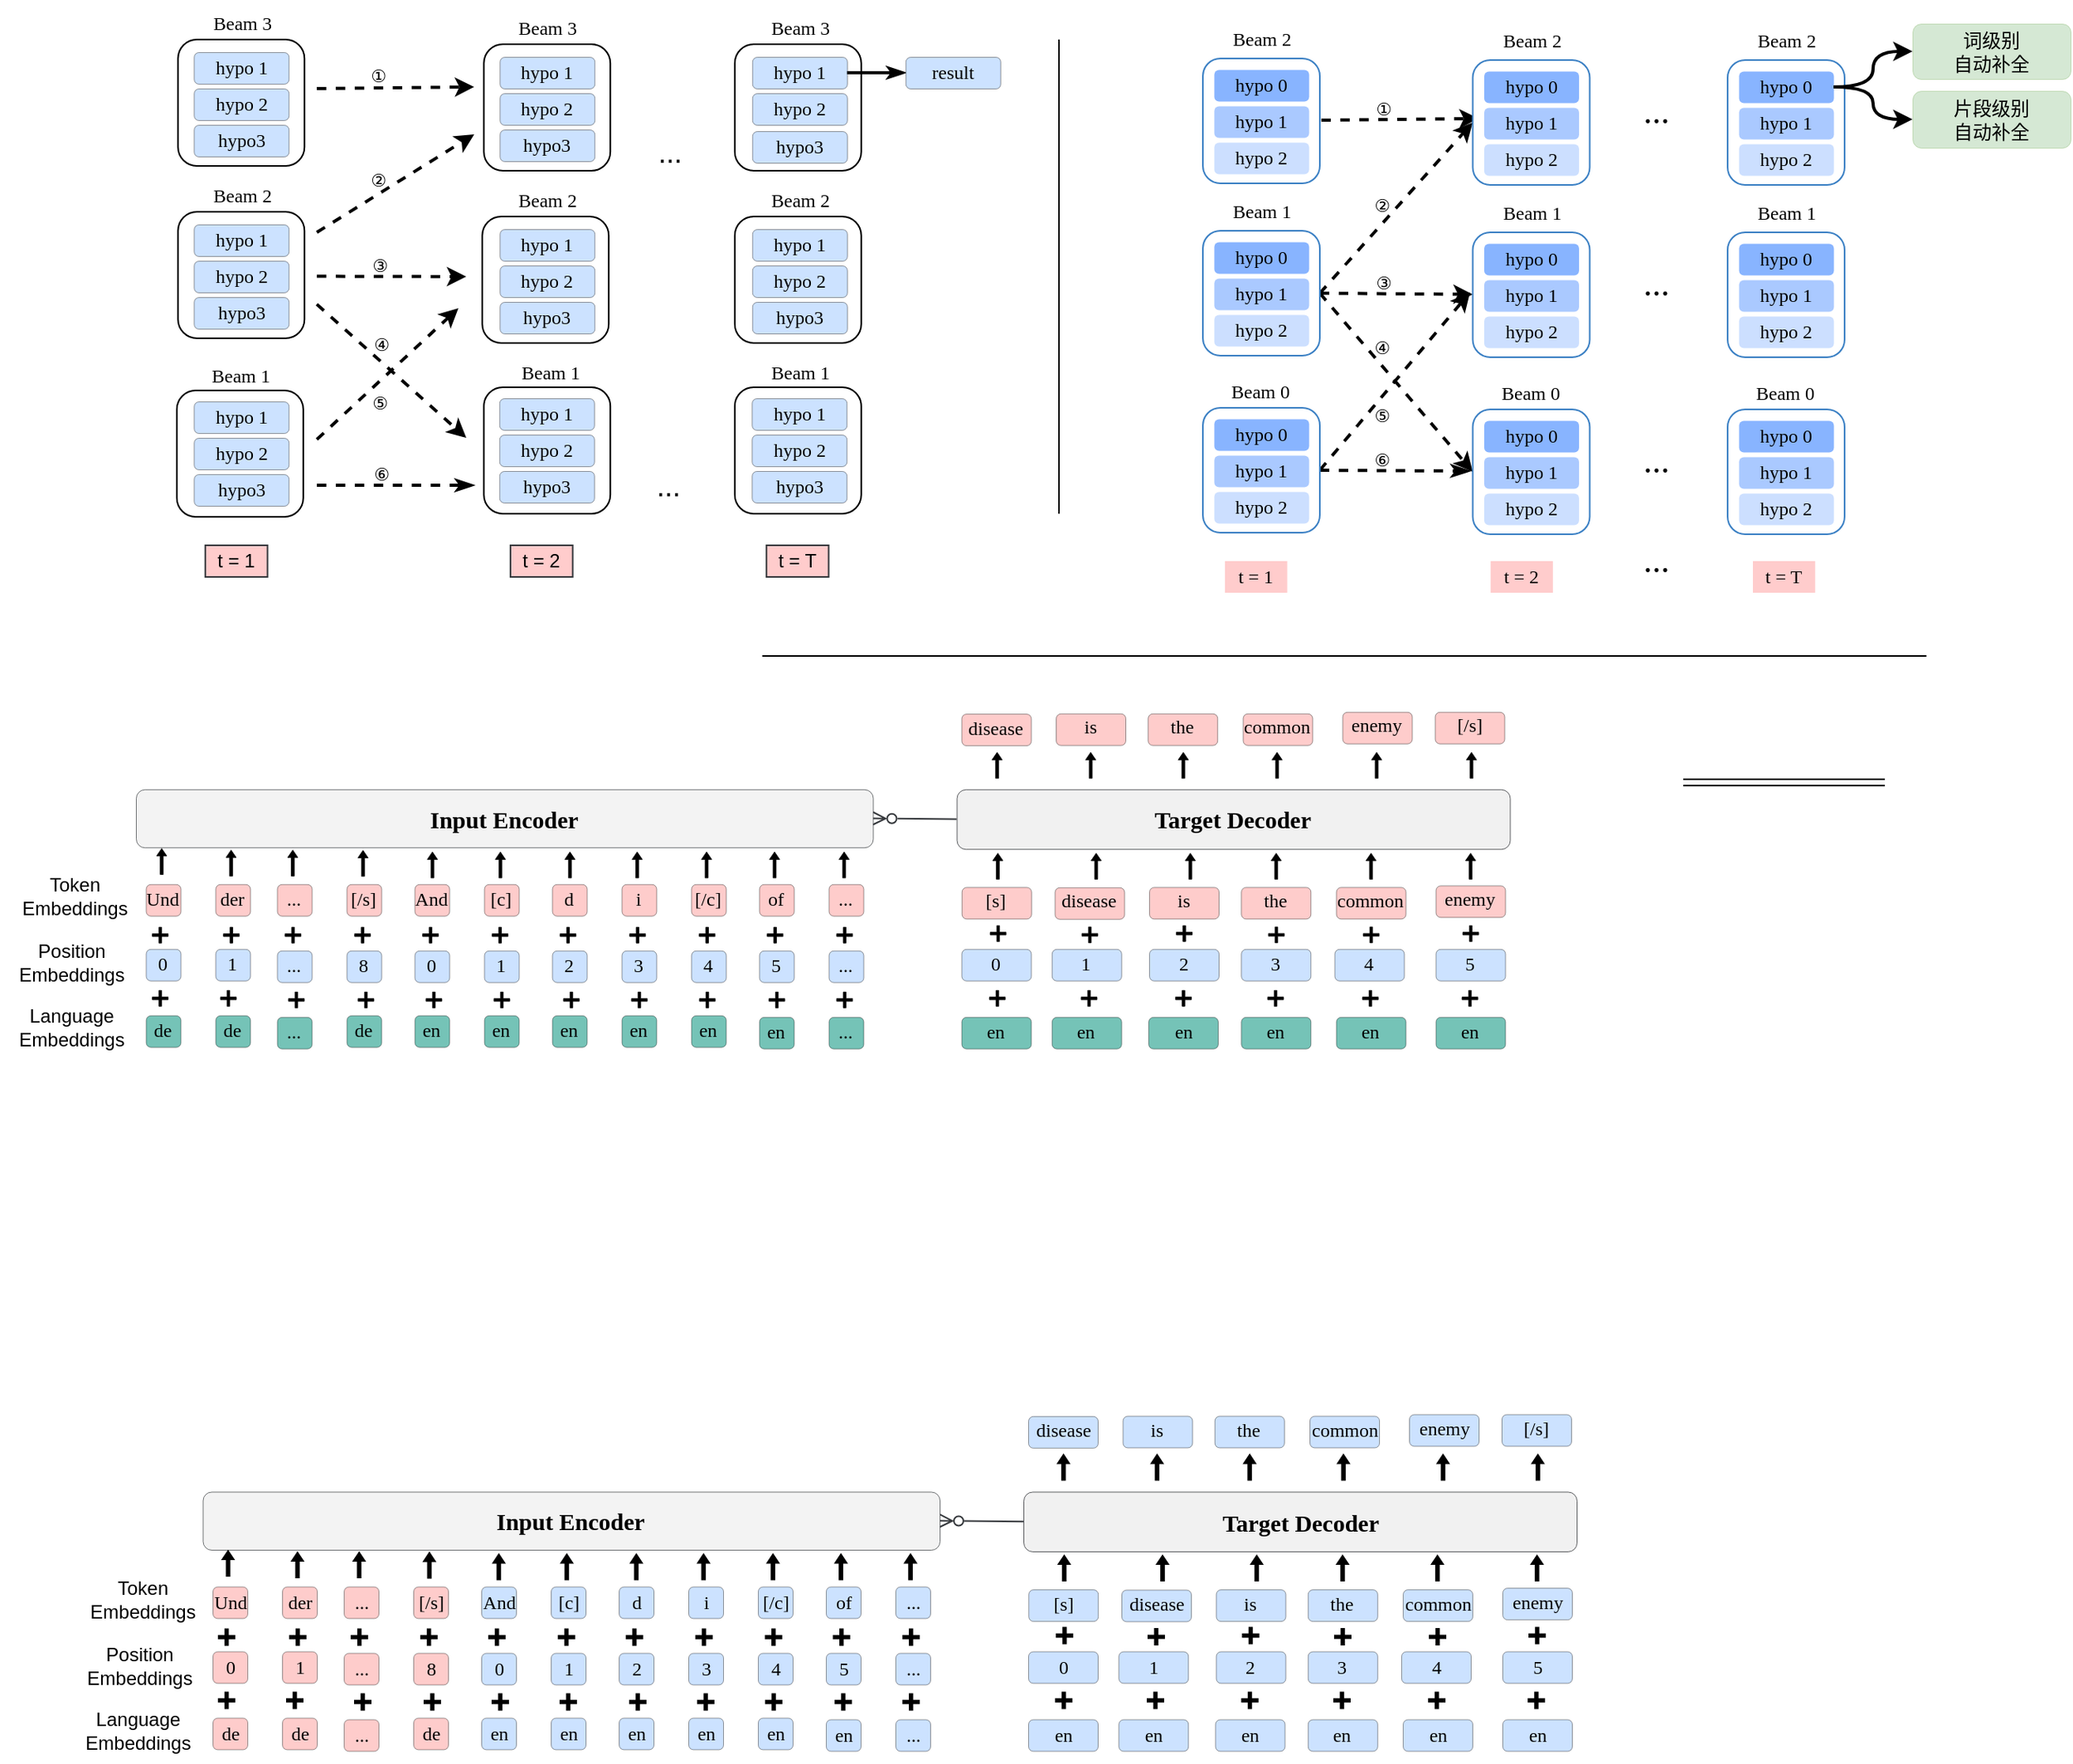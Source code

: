 <mxfile version="22.1.3" type="github">
  <diagram id="ADD6Pf1-iYHw3PYcDzVL" name="第 1 页">
    <mxGraphModel dx="2633" dy="-634" grid="1" gridSize="10" guides="1" tooltips="1" connect="1" arrows="1" fold="1" page="1" pageScale="1" pageWidth="827" pageHeight="1169" math="1" shadow="0">
      <root>
        <mxCell id="0" />
        <mxCell id="1" parent="0" />
        <mxCell id="pCGolmidNcYzlRykDUOS-10" value="" style="rounded=1;whiteSpace=wrap;html=1;" parent="1" vertex="1">
          <mxGeometry x="-1368.12" y="1522" width="80" height="80" as="geometry" />
        </mxCell>
        <mxCell id="pCGolmidNcYzlRykDUOS-9" value="" style="rounded=1;whiteSpace=wrap;html=1;" parent="1" vertex="1">
          <mxGeometry x="-1367.37" y="1409" width="80" height="80" as="geometry" />
        </mxCell>
        <mxCell id="jL-DoHjZgoJ6Cv4gA63--133" style="rounded=0;orthogonalLoop=1;jettySize=auto;html=1;entryX=1;entryY=0.5;entryDx=0;entryDy=0;fontFamily=Times New Roman;fontSize=10;fontColor=#000000;endArrow=ERzeroToMany;endFill=0;fillColor=#eeeeee;strokeColor=#36393d;exitX=0;exitY=0.5;exitDx=0;exitDy=0;" parent="1" source="jL-DoHjZgoJ6Cv4gA63--70" target="jL-DoHjZgoJ6Cv4gA63--115" edge="1">
          <mxGeometry relative="1" as="geometry">
            <mxPoint x="-987.75" y="1844.37" as="sourcePoint" />
          </mxGeometry>
        </mxCell>
        <mxCell id="lNjEDPmtAGZLamaPp14r-78" value="&lt;font style=&quot;font-size: 12px;&quot;&gt;Und&lt;/font&gt;" style="rounded=1;whiteSpace=wrap;html=1;fontFamily=Times New Roman;fontSize=2;strokeColor=#000000;rotation=0;container=0;fillColor=#FECCCB;strokeWidth=0.2;" parent="1" vertex="1">
          <mxGeometry x="-1387.75" y="1834.37" width="22" height="20" as="geometry" />
        </mxCell>
        <mxCell id="lNjEDPmtAGZLamaPp14r-79" value="&lt;font style=&quot;font-size: 12px;&quot;&gt;der&lt;/font&gt;" style="rounded=1;whiteSpace=wrap;html=1;fontFamily=Times New Roman;fontSize=2;strokeColor=#000000;rotation=0;container=0;fillColor=#FECCCB;strokeWidth=0.2;" parent="1" vertex="1">
          <mxGeometry x="-1343.75" y="1834.37" width="22" height="20" as="geometry" />
        </mxCell>
        <mxCell id="lNjEDPmtAGZLamaPp14r-81" value="&lt;font style=&quot;font-size: 12px;&quot;&gt;[/s]&lt;/font&gt;" style="rounded=1;whiteSpace=wrap;html=1;fontFamily=Times New Roman;fontSize=2;strokeColor=#000000;rotation=0;container=0;fillColor=#FECCCB;strokeWidth=0.2;" parent="1" vertex="1">
          <mxGeometry x="-1260.75" y="1834.37" width="22" height="20" as="geometry" />
        </mxCell>
        <mxCell id="lNjEDPmtAGZLamaPp14r-86" value="&lt;font style=&quot;font-size: 12px;&quot;&gt;And&lt;/font&gt;" style="rounded=1;whiteSpace=wrap;html=1;fontFamily=Times New Roman;fontSize=2;strokeColor=#000000;rotation=0;container=0;fillColor=#FECCCB;strokeWidth=0.2;" parent="1" vertex="1">
          <mxGeometry x="-1217.75" y="1834.37" width="22" height="20" as="geometry" />
        </mxCell>
        <mxCell id="lNjEDPmtAGZLamaPp14r-87" value="&lt;font style=&quot;font-size: 12px;&quot;&gt;[c]&lt;br&gt;&lt;/font&gt;" style="rounded=1;whiteSpace=wrap;html=1;fontFamily=Times New Roman;fontSize=2;strokeColor=#000000;rotation=0;container=0;fillColor=#FECCCB;strokeWidth=0.2;" parent="1" vertex="1">
          <mxGeometry x="-1173.75" y="1834.37" width="22" height="20" as="geometry" />
        </mxCell>
        <mxCell id="lNjEDPmtAGZLamaPp14r-88" value="&lt;font style=&quot;font-size: 12px;&quot;&gt;[/c]&lt;/font&gt;" style="rounded=1;whiteSpace=wrap;html=1;fontFamily=Times New Roman;fontSize=2;strokeColor=#000000;rotation=0;container=0;fillColor=#FECCCB;strokeWidth=0.2;" parent="1" vertex="1">
          <mxGeometry x="-1042.75" y="1834.37" width="22" height="20" as="geometry" />
        </mxCell>
        <mxCell id="lNjEDPmtAGZLamaPp14r-89" value="&lt;font style=&quot;font-size: 12px;&quot;&gt;d&lt;/font&gt;" style="rounded=1;whiteSpace=wrap;html=1;fontFamily=Times New Roman;fontSize=2;strokeColor=#000000;rotation=0;container=0;fillColor=#FECCCB;strokeWidth=0.2;" parent="1" vertex="1">
          <mxGeometry x="-1130.75" y="1834.37" width="22" height="20" as="geometry" />
        </mxCell>
        <mxCell id="lNjEDPmtAGZLamaPp14r-90" value="&lt;font style=&quot;font-size: 12px;&quot;&gt;i&lt;br&gt;&lt;/font&gt;" style="rounded=1;whiteSpace=wrap;html=1;fontFamily=Times New Roman;fontSize=2;strokeColor=#000000;rotation=0;container=0;fillColor=#FECCCB;strokeWidth=0.2;" parent="1" vertex="1">
          <mxGeometry x="-1086.75" y="1834.37" width="22" height="20" as="geometry" />
        </mxCell>
        <mxCell id="lNjEDPmtAGZLamaPp14r-91" value="&lt;font style=&quot;font-size: 12px;&quot;&gt;of&lt;br&gt;&lt;/font&gt;" style="rounded=1;whiteSpace=wrap;html=1;fontFamily=Times New Roman;fontSize=2;strokeColor=#000000;rotation=0;container=0;fillColor=#FECCCB;strokeWidth=0.2;" parent="1" vertex="1">
          <mxGeometry x="-999.75" y="1834.37" width="22" height="20" as="geometry" />
        </mxCell>
        <mxCell id="lNjEDPmtAGZLamaPp14r-92" value="&lt;font style=&quot;font-size: 12px;&quot;&gt;...&lt;/font&gt;" style="rounded=1;whiteSpace=wrap;html=1;fontFamily=Times New Roman;fontSize=2;strokeColor=#000000;rotation=0;container=0;fillColor=#FECCCB;strokeWidth=0.2;" parent="1" vertex="1">
          <mxGeometry x="-1304.75" y="1834.37" width="22" height="20" as="geometry" />
        </mxCell>
        <mxCell id="lNjEDPmtAGZLamaPp14r-93" value="&lt;font style=&quot;font-size: 12px;&quot;&gt;...&lt;br&gt;&lt;/font&gt;" style="rounded=1;whiteSpace=wrap;html=1;fontFamily=Times New Roman;fontSize=2;strokeColor=#000000;rotation=0;container=0;fillColor=#FECCCB;strokeWidth=0.2;" parent="1" vertex="1">
          <mxGeometry x="-955.75" y="1834.37" width="22" height="20" as="geometry" />
        </mxCell>
        <mxCell id="lNjEDPmtAGZLamaPp14r-94" value="&lt;span style=&quot;font-size: 12px;&quot;&gt;0&lt;/span&gt;" style="rounded=1;whiteSpace=wrap;html=1;fontFamily=Times New Roman;fontSize=2;strokeColor=#000000;rotation=0;container=0;fillColor=#CCE2FF;strokeWidth=0.2;" parent="1" vertex="1">
          <mxGeometry x="-1387.75" y="1875.37" width="22" height="20" as="geometry" />
        </mxCell>
        <mxCell id="lNjEDPmtAGZLamaPp14r-95" value="&lt;font style=&quot;font-size: 12px;&quot;&gt;1&lt;/font&gt;" style="rounded=1;whiteSpace=wrap;html=1;fontFamily=Times New Roman;fontSize=2;strokeColor=#000000;rotation=0;container=0;fillColor=#CCE2FF;strokeWidth=0.2;" parent="1" vertex="1">
          <mxGeometry x="-1343.75" y="1875.37" width="22" height="20" as="geometry" />
        </mxCell>
        <mxCell id="lNjEDPmtAGZLamaPp14r-97" value="&lt;font style=&quot;font-size: 12px;&quot;&gt;8&lt;/font&gt;" style="rounded=1;whiteSpace=wrap;html=1;fontFamily=Times New Roman;fontSize=2;strokeColor=#000000;rotation=0;container=0;fillColor=#CCE2FF;strokeWidth=0.2;" parent="1" vertex="1">
          <mxGeometry x="-1260.75" y="1876.37" width="22" height="20" as="geometry" />
        </mxCell>
        <mxCell id="lNjEDPmtAGZLamaPp14r-98" value="&lt;font style=&quot;font-size: 12px;&quot;&gt;0&lt;/font&gt;" style="rounded=1;whiteSpace=wrap;html=1;fontFamily=Times New Roman;fontSize=2;strokeColor=#000000;rotation=0;container=0;fillColor=#CCE2FF;strokeWidth=0.2;" parent="1" vertex="1">
          <mxGeometry x="-1217.75" y="1876.37" width="22" height="20" as="geometry" />
        </mxCell>
        <mxCell id="lNjEDPmtAGZLamaPp14r-99" value="&lt;font style=&quot;font-size: 12px;&quot;&gt;1&lt;/font&gt;" style="rounded=1;whiteSpace=wrap;html=1;fontFamily=Times New Roman;fontSize=2;strokeColor=#000000;rotation=0;container=0;fillColor=#CCE2FF;strokeWidth=0.2;" parent="1" vertex="1">
          <mxGeometry x="-1173.75" y="1876.37" width="22" height="20" as="geometry" />
        </mxCell>
        <mxCell id="lNjEDPmtAGZLamaPp14r-100" value="&lt;font style=&quot;font-size: 12px;&quot;&gt;4&lt;/font&gt;" style="rounded=1;whiteSpace=wrap;html=1;fontFamily=Times New Roman;fontSize=2;strokeColor=#000000;rotation=0;container=0;fillColor=#CCE2FF;strokeWidth=0.2;" parent="1" vertex="1">
          <mxGeometry x="-1042.75" y="1876.37" width="22" height="20" as="geometry" />
        </mxCell>
        <mxCell id="lNjEDPmtAGZLamaPp14r-101" value="&lt;font style=&quot;font-size: 12px;&quot;&gt;2&lt;/font&gt;" style="rounded=1;whiteSpace=wrap;html=1;fontFamily=Times New Roman;fontSize=2;strokeColor=#000000;rotation=0;container=0;fillColor=#CCE2FF;strokeWidth=0.2;" parent="1" vertex="1">
          <mxGeometry x="-1130.75" y="1876.37" width="22" height="20" as="geometry" />
        </mxCell>
        <mxCell id="lNjEDPmtAGZLamaPp14r-102" value="&lt;font style=&quot;font-size: 12px;&quot;&gt;3&lt;br&gt;&lt;/font&gt;" style="rounded=1;whiteSpace=wrap;html=1;fontFamily=Times New Roman;fontSize=2;strokeColor=#000000;rotation=0;container=0;fillColor=#CCE2FF;strokeWidth=0.2;" parent="1" vertex="1">
          <mxGeometry x="-1086.75" y="1876.37" width="22" height="20" as="geometry" />
        </mxCell>
        <mxCell id="lNjEDPmtAGZLamaPp14r-103" value="&lt;font style=&quot;font-size: 12px;&quot;&gt;5&lt;br&gt;&lt;/font&gt;" style="rounded=1;whiteSpace=wrap;html=1;fontFamily=Times New Roman;fontSize=2;strokeColor=#000000;rotation=0;container=0;fillColor=#CCE2FF;strokeWidth=0.2;" parent="1" vertex="1">
          <mxGeometry x="-999.75" y="1876.37" width="22" height="20" as="geometry" />
        </mxCell>
        <mxCell id="lNjEDPmtAGZLamaPp14r-104" value="&lt;font style=&quot;font-size: 12px;&quot;&gt;...&lt;/font&gt;" style="rounded=1;whiteSpace=wrap;html=1;fontFamily=Times New Roman;fontSize=2;strokeColor=#000000;rotation=0;container=0;fillColor=#CCE2FF;strokeWidth=0.2;" parent="1" vertex="1">
          <mxGeometry x="-1304.75" y="1876.37" width="22" height="20" as="geometry" />
        </mxCell>
        <mxCell id="lNjEDPmtAGZLamaPp14r-105" value="&lt;font style=&quot;font-size: 12px;&quot;&gt;...&lt;br&gt;&lt;/font&gt;" style="rounded=1;whiteSpace=wrap;html=1;fontFamily=Times New Roman;fontSize=2;strokeColor=#000000;rotation=0;container=0;fillColor=#CCE2FF;strokeWidth=0.2;" parent="1" vertex="1">
          <mxGeometry x="-955.75" y="1876.37" width="22" height="20" as="geometry" />
        </mxCell>
        <mxCell id="lNjEDPmtAGZLamaPp14r-106" value="&lt;span style=&quot;font-size: 12px;&quot;&gt;de&lt;/span&gt;" style="rounded=1;whiteSpace=wrap;html=1;fontFamily=Times New Roman;fontSize=2;strokeColor=#000000;rotation=0;container=0;strokeWidth=0.2;fillColor=#75c3b7;shadow=0;glass=0;" parent="1" vertex="1">
          <mxGeometry x="-1387.75" y="1917.37" width="22" height="20" as="geometry" />
        </mxCell>
        <mxCell id="lNjEDPmtAGZLamaPp14r-107" value="&lt;font style=&quot;font-size: 12px;&quot;&gt;de&lt;/font&gt;" style="rounded=1;whiteSpace=wrap;html=1;fontFamily=Times New Roman;fontSize=2;strokeColor=#000000;rotation=0;container=0;strokeWidth=0.2;fillColor=#75c3b7;shadow=0;glass=0;" parent="1" vertex="1">
          <mxGeometry x="-1343.75" y="1917.37" width="22" height="20" as="geometry" />
        </mxCell>
        <mxCell id="lNjEDPmtAGZLamaPp14r-109" value="&lt;font style=&quot;font-size: 12px;&quot;&gt;de&lt;/font&gt;" style="rounded=1;whiteSpace=wrap;html=1;fontFamily=Times New Roman;fontSize=2;strokeColor=#000000;rotation=0;container=0;strokeWidth=0.2;fillColor=#75c3b7;shadow=0;glass=0;" parent="1" vertex="1">
          <mxGeometry x="-1260.75" y="1917.37" width="22" height="20" as="geometry" />
        </mxCell>
        <mxCell id="lNjEDPmtAGZLamaPp14r-110" value="&lt;font style=&quot;font-size: 12px;&quot;&gt;en&lt;/font&gt;" style="rounded=1;whiteSpace=wrap;html=1;fontFamily=Times New Roman;fontSize=2;strokeColor=#000000;rotation=0;container=0;strokeWidth=0.2;fillColor=#75c3b7;shadow=0;glass=0;" parent="1" vertex="1">
          <mxGeometry x="-1217.75" y="1917.37" width="22" height="20" as="geometry" />
        </mxCell>
        <mxCell id="lNjEDPmtAGZLamaPp14r-111" value="&lt;font style=&quot;font-size: 12px;&quot;&gt;en&lt;/font&gt;" style="rounded=1;whiteSpace=wrap;html=1;fontFamily=Times New Roman;fontSize=2;strokeColor=#000000;rotation=0;container=0;strokeWidth=0.2;fillColor=#75c3b7;shadow=0;glass=0;" parent="1" vertex="1">
          <mxGeometry x="-1173.75" y="1917.37" width="22" height="20" as="geometry" />
        </mxCell>
        <mxCell id="lNjEDPmtAGZLamaPp14r-112" value="&lt;font style=&quot;font-size: 12px;&quot;&gt;en&lt;/font&gt;" style="rounded=1;whiteSpace=wrap;html=1;fontFamily=Times New Roman;fontSize=2;strokeColor=#000000;rotation=0;container=0;strokeWidth=0.2;fillColor=#75c3b7;shadow=0;glass=0;" parent="1" vertex="1">
          <mxGeometry x="-1042.75" y="1917.37" width="22" height="20" as="geometry" />
        </mxCell>
        <mxCell id="lNjEDPmtAGZLamaPp14r-113" value="&lt;font style=&quot;font-size: 12px;&quot;&gt;en&lt;/font&gt;" style="rounded=1;whiteSpace=wrap;html=1;fontFamily=Times New Roman;fontSize=2;strokeColor=#000000;rotation=0;container=0;strokeWidth=0.2;fillColor=#75c3b7;shadow=0;glass=0;" parent="1" vertex="1">
          <mxGeometry x="-1130.75" y="1917.37" width="22" height="20" as="geometry" />
        </mxCell>
        <mxCell id="lNjEDPmtAGZLamaPp14r-114" value="&lt;font style=&quot;font-size: 12px;&quot;&gt;en&lt;br&gt;&lt;/font&gt;" style="rounded=1;whiteSpace=wrap;html=1;fontFamily=Times New Roman;fontSize=2;strokeColor=#000000;rotation=0;container=0;strokeWidth=0.2;fillColor=#75c3b7;shadow=0;glass=0;" parent="1" vertex="1">
          <mxGeometry x="-1086.75" y="1917.37" width="22" height="20" as="geometry" />
        </mxCell>
        <mxCell id="lNjEDPmtAGZLamaPp14r-115" value="&lt;font style=&quot;font-size: 12px;&quot;&gt;en&lt;br&gt;&lt;/font&gt;" style="rounded=1;whiteSpace=wrap;html=1;fontFamily=Times New Roman;fontSize=2;strokeColor=#000000;rotation=0;container=0;strokeWidth=0.2;fillColor=#75c3b7;shadow=0;glass=0;" parent="1" vertex="1">
          <mxGeometry x="-999.75" y="1918.37" width="22" height="20" as="geometry" />
        </mxCell>
        <mxCell id="lNjEDPmtAGZLamaPp14r-116" value="&lt;span style=&quot;font-size: 12px;&quot;&gt;...&lt;/span&gt;" style="rounded=1;whiteSpace=wrap;html=1;fontFamily=Times New Roman;fontSize=2;strokeColor=#000000;rotation=0;container=0;strokeWidth=0.2;fillColor=#75c3b7;shadow=0;glass=0;" parent="1" vertex="1">
          <mxGeometry x="-1304.75" y="1918.37" width="22" height="20" as="geometry" />
        </mxCell>
        <mxCell id="lNjEDPmtAGZLamaPp14r-117" value="&lt;font style=&quot;font-size: 12px;&quot;&gt;...&lt;br&gt;&lt;/font&gt;" style="rounded=1;whiteSpace=wrap;html=1;fontFamily=Times New Roman;fontSize=2;strokeColor=#000000;rotation=0;container=0;strokeWidth=0.2;fillColor=#75c3b7;shadow=0;glass=0;" parent="1" vertex="1">
          <mxGeometry x="-955.75" y="1918.37" width="22" height="20" as="geometry" />
        </mxCell>
        <mxCell id="jL-DoHjZgoJ6Cv4gA63--115" value="&lt;b&gt;Input Encoder&lt;/b&gt;" style="rounded=1;whiteSpace=wrap;html=1;fontSize=15;fillColor=#eeeeee;strokeColor=#36393d;strokeWidth=0.5;fillStyle=auto;fontFamily=Times New Roman;opacity=70;" parent="1" vertex="1">
          <mxGeometry x="-1394" y="1774.37" width="466.25" height="36.75" as="geometry" />
        </mxCell>
        <mxCell id="jL-DoHjZgoJ6Cv4gA63--70" value="&lt;b&gt;Target Decoder&lt;/b&gt;" style="rounded=1;whiteSpace=wrap;html=1;fontSize=15;fillColor=#eeeeee;strokeColor=#36393d;strokeWidth=0.5;fillStyle=auto;fontFamily=Times New Roman;opacity=80;" parent="1" vertex="1">
          <mxGeometry x="-874.75" y="1774.37" width="350" height="37.75" as="geometry" />
        </mxCell>
        <mxCell id="lNjEDPmtAGZLamaPp14r-118" value="Token&lt;br&gt;Embeddings" style="text;html=1;align=center;verticalAlign=middle;resizable=0;points=[];autosize=1;strokeColor=none;fillColor=none;" parent="1" vertex="1">
          <mxGeometry x="-1477.75" y="1822.19" width="90" height="40" as="geometry" />
        </mxCell>
        <mxCell id="lNjEDPmtAGZLamaPp14r-119" value="Position&lt;br&gt;Embeddings" style="text;html=1;align=center;verticalAlign=middle;resizable=0;points=[];autosize=1;strokeColor=none;fillColor=none;" parent="1" vertex="1">
          <mxGeometry x="-1479.75" y="1864.37" width="90" height="40" as="geometry" />
        </mxCell>
        <mxCell id="lNjEDPmtAGZLamaPp14r-120" value="Language&lt;br&gt;Embeddings" style="text;html=1;align=center;verticalAlign=middle;resizable=0;points=[];autosize=1;strokeColor=none;fillColor=none;" parent="1" vertex="1">
          <mxGeometry x="-1480" y="1905.37" width="90" height="40" as="geometry" />
        </mxCell>
        <mxCell id="lNjEDPmtAGZLamaPp14r-121" value="" style="shape=cross;whiteSpace=wrap;html=1;size=0.172;fillColor=#000000;strokeColor=#000000;strokeWidth=0.4;" parent="1" vertex="1">
          <mxGeometry x="-1383.88" y="1861.37" width="10" height="10" as="geometry" />
        </mxCell>
        <mxCell id="lNjEDPmtAGZLamaPp14r-122" value="" style="shape=cross;whiteSpace=wrap;html=1;size=0.172;fillColor=#000000;strokeColor=#000000;strokeWidth=0.4;" parent="1" vertex="1">
          <mxGeometry x="-1383.88" y="1901.37" width="10" height="10" as="geometry" />
        </mxCell>
        <mxCell id="lNjEDPmtAGZLamaPp14r-127" value="" style="shape=cross;whiteSpace=wrap;html=1;size=0.172;fillColor=#000000;strokeColor=#000000;strokeWidth=0.4;" parent="1" vertex="1">
          <mxGeometry x="-1338.87" y="1861.37" width="10" height="10" as="geometry" />
        </mxCell>
        <mxCell id="lNjEDPmtAGZLamaPp14r-128" value="" style="shape=cross;whiteSpace=wrap;html=1;size=0.172;fillColor=#000000;strokeColor=#000000;strokeWidth=0.4;" parent="1" vertex="1">
          <mxGeometry x="-1340.75" y="1901.37" width="10" height="10" as="geometry" />
        </mxCell>
        <mxCell id="lNjEDPmtAGZLamaPp14r-131" value="" style="shape=cross;whiteSpace=wrap;html=1;size=0.172;fillColor=#000000;strokeColor=#000000;strokeWidth=0.4;" parent="1" vertex="1">
          <mxGeometry x="-1299.87" y="1861.37" width="10" height="10" as="geometry" />
        </mxCell>
        <mxCell id="lNjEDPmtAGZLamaPp14r-132" value="" style="shape=cross;whiteSpace=wrap;html=1;size=0.172;fillColor=#000000;strokeColor=#000000;strokeWidth=0.4;" parent="1" vertex="1">
          <mxGeometry x="-1297.75" y="1902.37" width="10" height="10" as="geometry" />
        </mxCell>
        <mxCell id="lNjEDPmtAGZLamaPp14r-133" value="" style="shape=cross;whiteSpace=wrap;html=1;size=0.172;fillColor=#000000;strokeColor=#000000;strokeWidth=0.4;" parent="1" vertex="1">
          <mxGeometry x="-1255.87" y="1861.37" width="10" height="10" as="geometry" />
        </mxCell>
        <mxCell id="lNjEDPmtAGZLamaPp14r-134" value="" style="shape=cross;whiteSpace=wrap;html=1;size=0.172;fillColor=#000000;strokeColor=#000000;strokeWidth=0.4;" parent="1" vertex="1">
          <mxGeometry x="-1253.75" y="1902.37" width="10" height="10" as="geometry" />
        </mxCell>
        <mxCell id="lNjEDPmtAGZLamaPp14r-135" value="" style="shape=cross;whiteSpace=wrap;html=1;size=0.172;fillColor=#000000;strokeColor=#000000;strokeWidth=0.4;" parent="1" vertex="1">
          <mxGeometry x="-1212.87" y="1861.37" width="10" height="10" as="geometry" />
        </mxCell>
        <mxCell id="lNjEDPmtAGZLamaPp14r-136" value="" style="shape=cross;whiteSpace=wrap;html=1;size=0.172;fillColor=#000000;strokeColor=#000000;strokeWidth=0.4;" parent="1" vertex="1">
          <mxGeometry x="-1210.75" y="1902.37" width="10" height="10" as="geometry" />
        </mxCell>
        <mxCell id="lNjEDPmtAGZLamaPp14r-137" value="" style="shape=cross;whiteSpace=wrap;html=1;size=0.172;fillColor=#000000;strokeColor=#000000;strokeWidth=0.4;" parent="1" vertex="1">
          <mxGeometry x="-1168.87" y="1861.37" width="10" height="10" as="geometry" />
        </mxCell>
        <mxCell id="lNjEDPmtAGZLamaPp14r-138" value="" style="shape=cross;whiteSpace=wrap;html=1;size=0.172;fillColor=#000000;strokeColor=#000000;strokeWidth=0.4;" parent="1" vertex="1">
          <mxGeometry x="-1167.75" y="1902.37" width="10" height="10" as="geometry" />
        </mxCell>
        <mxCell id="lNjEDPmtAGZLamaPp14r-141" value="" style="shape=cross;whiteSpace=wrap;html=1;size=0.172;fillColor=#000000;strokeColor=#000000;strokeWidth=0.4;" parent="1" vertex="1">
          <mxGeometry x="-1125.87" y="1861.37" width="10" height="10" as="geometry" />
        </mxCell>
        <mxCell id="lNjEDPmtAGZLamaPp14r-142" value="" style="shape=cross;whiteSpace=wrap;html=1;size=0.172;fillColor=#000000;strokeColor=#000000;strokeWidth=0.4;" parent="1" vertex="1">
          <mxGeometry x="-1123.75" y="1902.37" width="10" height="10" as="geometry" />
        </mxCell>
        <mxCell id="lNjEDPmtAGZLamaPp14r-143" value="" style="shape=cross;whiteSpace=wrap;html=1;size=0.172;fillColor=#000000;strokeColor=#000000;strokeWidth=0.4;" parent="1" vertex="1">
          <mxGeometry x="-1081.87" y="1861.37" width="10" height="10" as="geometry" />
        </mxCell>
        <mxCell id="lNjEDPmtAGZLamaPp14r-144" value="" style="shape=cross;whiteSpace=wrap;html=1;size=0.172;fillColor=#000000;strokeColor=#000000;strokeWidth=0.4;" parent="1" vertex="1">
          <mxGeometry x="-1080.75" y="1902.37" width="10" height="10" as="geometry" />
        </mxCell>
        <mxCell id="lNjEDPmtAGZLamaPp14r-145" value="" style="shape=cross;whiteSpace=wrap;html=1;size=0.172;fillColor=#000000;strokeColor=#000000;strokeWidth=0.4;" parent="1" vertex="1">
          <mxGeometry x="-1037.87" y="1861.37" width="10" height="10" as="geometry" />
        </mxCell>
        <mxCell id="lNjEDPmtAGZLamaPp14r-146" value="" style="shape=cross;whiteSpace=wrap;html=1;size=0.172;fillColor=#000000;strokeColor=#000000;strokeWidth=0.4;" parent="1" vertex="1">
          <mxGeometry x="-1037.75" y="1902.37" width="10" height="10" as="geometry" />
        </mxCell>
        <mxCell id="lNjEDPmtAGZLamaPp14r-149" value="" style="shape=cross;whiteSpace=wrap;html=1;size=0.172;fillColor=#000000;strokeColor=#000000;strokeWidth=0.4;" parent="1" vertex="1">
          <mxGeometry x="-994.87" y="1861.37" width="10" height="10" as="geometry" />
        </mxCell>
        <mxCell id="lNjEDPmtAGZLamaPp14r-150" value="" style="shape=cross;whiteSpace=wrap;html=1;size=0.172;fillColor=#000000;strokeColor=#000000;strokeWidth=0.4;" parent="1" vertex="1">
          <mxGeometry x="-993.75" y="1902.37" width="10" height="10" as="geometry" />
        </mxCell>
        <mxCell id="lNjEDPmtAGZLamaPp14r-151" value="" style="shape=cross;whiteSpace=wrap;html=1;size=0.172;fillColor=#000000;strokeColor=#000000;strokeWidth=0.4;" parent="1" vertex="1">
          <mxGeometry x="-950.87" y="1861.37" width="10" height="10" as="geometry" />
        </mxCell>
        <mxCell id="lNjEDPmtAGZLamaPp14r-152" value="" style="shape=cross;whiteSpace=wrap;html=1;size=0.172;fillColor=#000000;strokeColor=#000000;strokeWidth=0.4;" parent="1" vertex="1">
          <mxGeometry x="-950.87" y="1902.37" width="10" height="10" as="geometry" />
        </mxCell>
        <mxCell id="lNjEDPmtAGZLamaPp14r-257" value="&lt;font style=&quot;font-size: 12px;&quot;&gt;the&lt;/font&gt;" style="rounded=1;whiteSpace=wrap;html=1;fontFamily=Times New Roman;fontSize=2;strokeColor=#000000;rotation=0;container=0;align=center;verticalAlign=middle;horizontal=1;spacingTop=-2;fillColor=#FECCCB;strokeWidth=0.2;" parent="1" vertex="1">
          <mxGeometry x="-694.87" y="1836.19" width="44" height="20" as="geometry" />
        </mxCell>
        <mxCell id="lNjEDPmtAGZLamaPp14r-266" value="&lt;span style=&quot;font-size: 12px;&quot;&gt;0&lt;/span&gt;" style="rounded=1;whiteSpace=wrap;html=1;fontFamily=Times New Roman;fontSize=2;strokeColor=#000000;rotation=0;container=0;fillColor=#CCE2FF;strokeWidth=0.2;" parent="1" vertex="1">
          <mxGeometry x="-871.75" y="1875.37" width="44" height="20" as="geometry" />
        </mxCell>
        <mxCell id="lNjEDPmtAGZLamaPp14r-267" value="&lt;font style=&quot;font-size: 12px;&quot;&gt;1&lt;/font&gt;" style="rounded=1;whiteSpace=wrap;html=1;fontFamily=Times New Roman;fontSize=2;strokeColor=#000000;rotation=0;container=0;fillColor=#CCE2FF;strokeWidth=0.2;" parent="1" vertex="1">
          <mxGeometry x="-814.62" y="1875.37" width="44" height="20" as="geometry" />
        </mxCell>
        <mxCell id="lNjEDPmtAGZLamaPp14r-268" value="&lt;font style=&quot;font-size: 12px;&quot;&gt;2&lt;/font&gt;" style="rounded=1;whiteSpace=wrap;html=1;fontFamily=Times New Roman;fontSize=2;strokeColor=#000000;rotation=0;container=0;fillColor=#CCE2FF;strokeWidth=0.2;" parent="1" vertex="1">
          <mxGeometry x="-753" y="1875.37" width="44" height="20" as="geometry" />
        </mxCell>
        <mxCell id="lNjEDPmtAGZLamaPp14r-269" value="&lt;font style=&quot;font-size: 12px;&quot;&gt;4&lt;/font&gt;" style="rounded=1;whiteSpace=wrap;html=1;fontFamily=Times New Roman;fontSize=2;strokeColor=#000000;rotation=0;container=0;fillColor=#CCE2FF;strokeWidth=0.2;" parent="1" vertex="1">
          <mxGeometry x="-635.75" y="1875.37" width="44" height="20" as="geometry" />
        </mxCell>
        <mxCell id="lNjEDPmtAGZLamaPp14r-270" value="&lt;font style=&quot;font-size: 12px;&quot;&gt;5&lt;/font&gt;" style="rounded=1;whiteSpace=wrap;html=1;fontFamily=Times New Roman;fontSize=2;strokeColor=#000000;rotation=0;container=0;fillColor=#CCE2FF;strokeWidth=0.2;" parent="1" vertex="1">
          <mxGeometry x="-571.75" y="1875.37" width="44" height="20" as="geometry" />
        </mxCell>
        <mxCell id="lNjEDPmtAGZLamaPp14r-276" value="&lt;font style=&quot;font-size: 12px;&quot;&gt;3&lt;/font&gt;" style="rounded=1;whiteSpace=wrap;html=1;fontFamily=Times New Roman;fontSize=2;strokeColor=#000000;rotation=0;container=0;fillColor=#CCE2FF;strokeWidth=0.2;" parent="1" vertex="1">
          <mxGeometry x="-694.87" y="1875.37" width="44" height="20" as="geometry" />
        </mxCell>
        <mxCell id="lNjEDPmtAGZLamaPp14r-278" value="&lt;span style=&quot;font-size: 12px;&quot;&gt;en&lt;/span&gt;" style="rounded=1;whiteSpace=wrap;html=1;fontFamily=Times New Roman;fontSize=2;strokeColor=#000000;rotation=0;container=0;strokeWidth=0.2;fillColor=#75c3b7;shadow=0;glass=0;" parent="1" vertex="1">
          <mxGeometry x="-871.75" y="1918.37" width="44" height="20" as="geometry" />
        </mxCell>
        <mxCell id="lNjEDPmtAGZLamaPp14r-279" value="&lt;font style=&quot;font-size: 12px;&quot;&gt;en&lt;/font&gt;" style="rounded=1;whiteSpace=wrap;html=1;fontFamily=Times New Roman;fontSize=2;strokeColor=#000000;rotation=0;container=0;strokeWidth=0.2;fillColor=#75c3b7;shadow=0;glass=0;" parent="1" vertex="1">
          <mxGeometry x="-814.62" y="1918.37" width="44" height="20" as="geometry" />
        </mxCell>
        <mxCell id="lNjEDPmtAGZLamaPp14r-280" value="&lt;font style=&quot;font-size: 12px;&quot;&gt;en&lt;/font&gt;" style="rounded=1;whiteSpace=wrap;html=1;fontFamily=Times New Roman;fontSize=2;strokeColor=#000000;rotation=0;container=0;strokeWidth=0.2;fillColor=#75c3b7;shadow=0;glass=0;" parent="1" vertex="1">
          <mxGeometry x="-753.5" y="1918.37" width="44" height="20" as="geometry" />
        </mxCell>
        <mxCell id="lNjEDPmtAGZLamaPp14r-281" value="&lt;font style=&quot;font-size: 12px;&quot;&gt;en&lt;/font&gt;" style="rounded=1;whiteSpace=wrap;html=1;fontFamily=Times New Roman;fontSize=2;strokeColor=#000000;rotation=0;container=0;strokeWidth=0.2;fillColor=#75c3b7;shadow=0;glass=0;" parent="1" vertex="1">
          <mxGeometry x="-634.74" y="1918.37" width="44" height="20" as="geometry" />
        </mxCell>
        <mxCell id="lNjEDPmtAGZLamaPp14r-282" value="&lt;font style=&quot;font-size: 12px;&quot;&gt;en&lt;/font&gt;" style="rounded=1;whiteSpace=wrap;html=1;fontFamily=Times New Roman;fontSize=2;strokeColor=#000000;rotation=0;container=0;strokeWidth=0.2;fillColor=#75c3b7;shadow=0;glass=0;" parent="1" vertex="1">
          <mxGeometry x="-571.75" y="1918.37" width="44" height="20" as="geometry" />
        </mxCell>
        <mxCell id="lNjEDPmtAGZLamaPp14r-288" value="&lt;span style=&quot;font-size: 12px;&quot;&gt;en&lt;/span&gt;" style="rounded=1;whiteSpace=wrap;html=1;fontFamily=Times New Roman;fontSize=2;strokeColor=#000000;rotation=0;container=0;strokeWidth=0.2;fillColor=#75c3b7;shadow=0;glass=0;" parent="1" vertex="1">
          <mxGeometry x="-694.87" y="1918.37" width="44" height="20" as="geometry" />
        </mxCell>
        <mxCell id="lNjEDPmtAGZLamaPp14r-290" value="" style="shape=cross;whiteSpace=wrap;html=1;size=0.172;fillColor=#000000;strokeColor=#000000;strokeWidth=0.4;" parent="1" vertex="1">
          <mxGeometry x="-853.75" y="1860.37" width="10" height="10" as="geometry" />
        </mxCell>
        <mxCell id="lNjEDPmtAGZLamaPp14r-292" value="" style="shape=cross;whiteSpace=wrap;html=1;size=0.172;fillColor=#000000;strokeColor=#000000;strokeWidth=0.4;" parent="1" vertex="1">
          <mxGeometry x="-795.75" y="1861.19" width="10" height="10" as="geometry" />
        </mxCell>
        <mxCell id="lNjEDPmtAGZLamaPp14r-294" value="" style="shape=cross;whiteSpace=wrap;html=1;size=0.172;fillColor=#000000;strokeColor=#000000;strokeWidth=0.4;" parent="1" vertex="1">
          <mxGeometry x="-736.0" y="1860.37" width="10" height="10" as="geometry" />
        </mxCell>
        <mxCell id="lNjEDPmtAGZLamaPp14r-296" value="" style="shape=cross;whiteSpace=wrap;html=1;size=0.172;fillColor=#000000;strokeColor=#000000;strokeWidth=0.4;" parent="1" vertex="1">
          <mxGeometry x="-677.74" y="1861.19" width="10" height="10" as="geometry" />
        </mxCell>
        <mxCell id="lNjEDPmtAGZLamaPp14r-298" value="" style="shape=cross;whiteSpace=wrap;html=1;size=0.172;fillColor=#000000;strokeColor=#000000;strokeWidth=0.4;" parent="1" vertex="1">
          <mxGeometry x="-617.74" y="1861.19" width="10" height="10" as="geometry" />
        </mxCell>
        <mxCell id="lNjEDPmtAGZLamaPp14r-300" value="" style="shape=cross;whiteSpace=wrap;html=1;size=0.172;fillColor=#000000;strokeColor=#000000;strokeWidth=0.4;" parent="1" vertex="1">
          <mxGeometry x="-554.75" y="1860.37" width="10" height="10" as="geometry" />
        </mxCell>
        <mxCell id="lNjEDPmtAGZLamaPp14r-320" value="" style="shape=flexArrow;endArrow=classic;html=1;rounded=0;width=1.875;endSize=1.439;endWidth=4.188;fillColor=#000000;strokeColor=#000000;strokeWidth=0.4;" parent="1" edge="1">
          <mxGeometry width="50" height="50" relative="1" as="geometry">
            <mxPoint x="-1377.95" y="1828.19" as="sourcePoint" />
            <mxPoint x="-1377.95" y="1811.37" as="targetPoint" />
          </mxGeometry>
        </mxCell>
        <mxCell id="lNjEDPmtAGZLamaPp14r-321" value="" style="shape=flexArrow;endArrow=classic;html=1;rounded=0;width=1.875;endSize=1.439;endWidth=4.188;fillColor=#000000;strokeColor=#000000;strokeWidth=0.4;" parent="1" edge="1">
          <mxGeometry width="50" height="50" relative="1" as="geometry">
            <mxPoint x="-1334.03" y="1829.19" as="sourcePoint" />
            <mxPoint x="-1334.03" y="1812.37" as="targetPoint" />
          </mxGeometry>
        </mxCell>
        <mxCell id="lNjEDPmtAGZLamaPp14r-323" value="" style="shape=flexArrow;endArrow=classic;html=1;rounded=0;width=1.875;endSize=1.439;endWidth=4.188;fillColor=#000000;strokeColor=#000000;strokeWidth=0.4;" parent="1" edge="1">
          <mxGeometry width="50" height="50" relative="1" as="geometry">
            <mxPoint x="-1295.03" y="1829.19" as="sourcePoint" />
            <mxPoint x="-1295.03" y="1812.37" as="targetPoint" />
          </mxGeometry>
        </mxCell>
        <mxCell id="lNjEDPmtAGZLamaPp14r-333" value="" style="shape=flexArrow;endArrow=classic;html=1;rounded=0;width=1.875;endSize=1.439;endWidth=4.188;fillColor=#000000;strokeColor=#000000;strokeWidth=0.4;" parent="1" edge="1">
          <mxGeometry width="50" height="50" relative="1" as="geometry">
            <mxPoint x="-1250.58" y="1829.37" as="sourcePoint" />
            <mxPoint x="-1250.58" y="1812.55" as="targetPoint" />
          </mxGeometry>
        </mxCell>
        <mxCell id="lNjEDPmtAGZLamaPp14r-334" value="" style="shape=flexArrow;endArrow=classic;html=1;rounded=0;width=1.875;endSize=1.439;endWidth=4.188;fillColor=#000000;strokeColor=#000000;strokeWidth=0.4;" parent="1" edge="1">
          <mxGeometry width="50" height="50" relative="1" as="geometry">
            <mxPoint x="-1206.66" y="1830.37" as="sourcePoint" />
            <mxPoint x="-1206.66" y="1813.55" as="targetPoint" />
          </mxGeometry>
        </mxCell>
        <mxCell id="lNjEDPmtAGZLamaPp14r-335" value="" style="shape=flexArrow;endArrow=classic;html=1;rounded=0;width=1.875;endSize=1.439;endWidth=4.188;fillColor=#000000;strokeColor=#000000;strokeWidth=0.4;" parent="1" edge="1">
          <mxGeometry width="50" height="50" relative="1" as="geometry">
            <mxPoint x="-1163.66" y="1830.37" as="sourcePoint" />
            <mxPoint x="-1163.66" y="1813.55" as="targetPoint" />
          </mxGeometry>
        </mxCell>
        <mxCell id="lNjEDPmtAGZLamaPp14r-336" value="" style="shape=flexArrow;endArrow=classic;html=1;rounded=0;width=1.875;endSize=1.439;endWidth=4.188;fillColor=#000000;strokeColor=#000000;strokeWidth=0.4;" parent="1" edge="1">
          <mxGeometry width="50" height="50" relative="1" as="geometry">
            <mxPoint x="-1119.66" y="1830.37" as="sourcePoint" />
            <mxPoint x="-1119.66" y="1813.55" as="targetPoint" />
          </mxGeometry>
        </mxCell>
        <mxCell id="lNjEDPmtAGZLamaPp14r-337" value="" style="shape=flexArrow;endArrow=classic;html=1;rounded=0;width=1.875;endSize=1.439;endWidth=4.188;fillColor=#000000;strokeColor=#000000;strokeWidth=0.4;" parent="1" edge="1">
          <mxGeometry width="50" height="50" relative="1" as="geometry">
            <mxPoint x="-1077.13" y="1830.37" as="sourcePoint" />
            <mxPoint x="-1077.13" y="1813.55" as="targetPoint" />
          </mxGeometry>
        </mxCell>
        <mxCell id="lNjEDPmtAGZLamaPp14r-338" value="" style="shape=flexArrow;endArrow=classic;html=1;rounded=0;width=1.875;endSize=1.439;endWidth=4.188;fillColor=#000000;strokeColor=#000000;strokeWidth=0.4;" parent="1" edge="1">
          <mxGeometry width="50" height="50" relative="1" as="geometry">
            <mxPoint x="-1033.21" y="1830.37" as="sourcePoint" />
            <mxPoint x="-1033.21" y="1813.55" as="targetPoint" />
          </mxGeometry>
        </mxCell>
        <mxCell id="lNjEDPmtAGZLamaPp14r-339" value="" style="shape=flexArrow;endArrow=classic;html=1;rounded=0;width=1.875;endSize=1.439;endWidth=4.188;fillColor=#000000;strokeColor=#000000;strokeWidth=0.4;" parent="1" edge="1">
          <mxGeometry width="50" height="50" relative="1" as="geometry">
            <mxPoint x="-990.21" y="1830.37" as="sourcePoint" />
            <mxPoint x="-990.21" y="1813.55" as="targetPoint" />
          </mxGeometry>
        </mxCell>
        <mxCell id="lNjEDPmtAGZLamaPp14r-340" value="" style="shape=flexArrow;endArrow=classic;html=1;rounded=0;width=1.875;endSize=1.439;endWidth=4.188;fillColor=#000000;strokeColor=#000000;strokeWidth=0.4;" parent="1" edge="1">
          <mxGeometry width="50" height="50" relative="1" as="geometry">
            <mxPoint x="-946.21" y="1830.37" as="sourcePoint" />
            <mxPoint x="-946.21" y="1813.55" as="targetPoint" />
          </mxGeometry>
        </mxCell>
        <mxCell id="lNjEDPmtAGZLamaPp14r-347" value="" style="shape=flexArrow;endArrow=classic;html=1;rounded=0;width=1.875;endSize=1.439;endWidth=4.188;fillColor=#000000;strokeColor=#000000;strokeWidth=0.4;" parent="1" edge="1">
          <mxGeometry width="50" height="50" relative="1" as="geometry">
            <mxPoint x="-786.75" y="1831.19" as="sourcePoint" />
            <mxPoint x="-786.75" y="1814.37" as="targetPoint" />
          </mxGeometry>
        </mxCell>
        <mxCell id="lNjEDPmtAGZLamaPp14r-348" value="" style="shape=flexArrow;endArrow=classic;html=1;rounded=0;width=1.875;endSize=1.439;endWidth=4.188;fillColor=#000000;strokeColor=#000000;strokeWidth=0.4;" parent="1" edge="1">
          <mxGeometry width="50" height="50" relative="1" as="geometry">
            <mxPoint x="-727.17" y="1831.19" as="sourcePoint" />
            <mxPoint x="-727.17" y="1814.37" as="targetPoint" />
          </mxGeometry>
        </mxCell>
        <mxCell id="lNjEDPmtAGZLamaPp14r-349" value="" style="shape=flexArrow;endArrow=classic;html=1;rounded=0;width=1.875;endSize=1.439;endWidth=4.188;fillColor=#000000;strokeColor=#000000;strokeWidth=0.4;" parent="1" edge="1">
          <mxGeometry width="50" height="50" relative="1" as="geometry">
            <mxPoint x="-672.84" y="1831.19" as="sourcePoint" />
            <mxPoint x="-672.84" y="1814.37" as="targetPoint" />
          </mxGeometry>
        </mxCell>
        <mxCell id="lNjEDPmtAGZLamaPp14r-350" value="" style="shape=flexArrow;endArrow=classic;html=1;rounded=0;width=1.875;endSize=1.439;endWidth=4.188;fillColor=#000000;strokeColor=#000000;strokeWidth=0.4;" parent="1" edge="1">
          <mxGeometry width="50" height="50" relative="1" as="geometry">
            <mxPoint x="-612.84" y="1831.19" as="sourcePoint" />
            <mxPoint x="-612.84" y="1814.37" as="targetPoint" />
          </mxGeometry>
        </mxCell>
        <mxCell id="lNjEDPmtAGZLamaPp14r-351" value="" style="shape=flexArrow;endArrow=classic;html=1;rounded=0;width=1.875;endSize=1.439;endWidth=4.188;fillColor=#000000;strokeColor=#000000;strokeWidth=0.4;" parent="1" edge="1">
          <mxGeometry width="50" height="50" relative="1" as="geometry">
            <mxPoint x="-549.85" y="1831.19" as="sourcePoint" />
            <mxPoint x="-549.85" y="1814.37" as="targetPoint" />
          </mxGeometry>
        </mxCell>
        <mxCell id="lNjEDPmtAGZLamaPp14r-352" value="" style="shape=flexArrow;endArrow=classic;html=1;rounded=0;width=1.875;endSize=1.439;endWidth=4.188;fillColor=#000000;strokeColor=#000000;strokeWidth=0.4;" parent="1" edge="1">
          <mxGeometry width="50" height="50" relative="1" as="geometry">
            <mxPoint x="-848.96" y="1831.19" as="sourcePoint" />
            <mxPoint x="-848.96" y="1814.37" as="targetPoint" />
          </mxGeometry>
        </mxCell>
        <mxCell id="lNjEDPmtAGZLamaPp14r-353" value="&lt;font style=&quot;font-size: 12px;&quot;&gt;[s]&lt;/font&gt;" style="rounded=1;whiteSpace=wrap;html=1;fontFamily=Times New Roman;fontSize=2;strokeColor=#000000;rotation=0;container=0;align=center;verticalAlign=middle;horizontal=1;spacingTop=-2;fillColor=#FECCCB;strokeWidth=0.2;" parent="1" vertex="1">
          <mxGeometry x="-871.62" y="1836.19" width="44" height="20" as="geometry" />
        </mxCell>
        <mxCell id="lNjEDPmtAGZLamaPp14r-354" value="&lt;font style=&quot;font-size: 12px;&quot;&gt;disease&lt;/font&gt;" style="rounded=1;whiteSpace=wrap;html=1;fontFamily=Times New Roman;fontSize=2;strokeColor=#000000;rotation=0;container=0;align=center;verticalAlign=middle;horizontal=1;spacingTop=-2;fillColor=#FECCCB;strokeWidth=0.2;" parent="1" vertex="1">
          <mxGeometry x="-812.75" y="1836.37" width="44" height="20" as="geometry" />
        </mxCell>
        <mxCell id="lNjEDPmtAGZLamaPp14r-355" value="&lt;font style=&quot;font-size: 12px;&quot;&gt;is&lt;/font&gt;" style="rounded=1;whiteSpace=wrap;html=1;fontFamily=Times New Roman;fontSize=2;strokeColor=#000000;rotation=0;container=0;align=center;verticalAlign=middle;horizontal=1;spacingTop=-2;fillColor=#FECCCB;strokeWidth=0.2;" parent="1" vertex="1">
          <mxGeometry x="-753" y="1836.19" width="44" height="20" as="geometry" />
        </mxCell>
        <mxCell id="lNjEDPmtAGZLamaPp14r-356" value="&lt;font style=&quot;font-size: 12px;&quot;&gt;common&lt;/font&gt;" style="rounded=1;whiteSpace=wrap;html=1;fontFamily=Times New Roman;fontSize=2;strokeColor=#000000;rotation=0;container=0;align=center;verticalAlign=middle;horizontal=1;spacingTop=-2;fillColor=#FECCCB;strokeWidth=0.2;" parent="1" vertex="1">
          <mxGeometry x="-634.74" y="1836.19" width="44" height="20" as="geometry" />
        </mxCell>
        <mxCell id="lNjEDPmtAGZLamaPp14r-357" value="&lt;font style=&quot;font-size: 12px;&quot;&gt;enemy&lt;/font&gt;" style="rounded=1;whiteSpace=wrap;html=1;fontFamily=Times New Roman;fontSize=2;strokeColor=#000000;rotation=0;container=0;align=center;verticalAlign=middle;horizontal=1;spacingTop=-2;fillColor=#FECCCB;strokeWidth=0.2;" parent="1" vertex="1">
          <mxGeometry x="-571.75" y="1835.19" width="44" height="20" as="geometry" />
        </mxCell>
        <mxCell id="lNjEDPmtAGZLamaPp14r-362" value="" style="shape=cross;whiteSpace=wrap;html=1;size=0.172;fillColor=#000000;strokeColor=#000000;strokeWidth=0.4;" parent="1" vertex="1">
          <mxGeometry x="-854.25" y="1901.37" width="10" height="10" as="geometry" />
        </mxCell>
        <mxCell id="lNjEDPmtAGZLamaPp14r-363" value="" style="shape=cross;whiteSpace=wrap;html=1;size=0.172;fillColor=#000000;strokeColor=#000000;strokeWidth=0.4;" parent="1" vertex="1">
          <mxGeometry x="-796.25" y="1901.37" width="10" height="10" as="geometry" />
        </mxCell>
        <mxCell id="lNjEDPmtAGZLamaPp14r-364" value="" style="shape=cross;whiteSpace=wrap;html=1;size=0.172;fillColor=#000000;strokeColor=#000000;strokeWidth=0.4;" parent="1" vertex="1">
          <mxGeometry x="-736.5" y="1901.37" width="10" height="10" as="geometry" />
        </mxCell>
        <mxCell id="lNjEDPmtAGZLamaPp14r-365" value="" style="shape=cross;whiteSpace=wrap;html=1;size=0.172;fillColor=#000000;strokeColor=#000000;strokeWidth=0.4;" parent="1" vertex="1">
          <mxGeometry x="-678.24" y="1901.37" width="10" height="10" as="geometry" />
        </mxCell>
        <mxCell id="lNjEDPmtAGZLamaPp14r-366" value="" style="shape=cross;whiteSpace=wrap;html=1;size=0.172;fillColor=#000000;strokeColor=#000000;strokeWidth=0.4;" parent="1" vertex="1">
          <mxGeometry x="-618.24" y="1901.37" width="10" height="10" as="geometry" />
        </mxCell>
        <mxCell id="lNjEDPmtAGZLamaPp14r-367" value="" style="shape=cross;whiteSpace=wrap;html=1;size=0.172;fillColor=#000000;strokeColor=#000000;strokeWidth=0.4;" parent="1" vertex="1">
          <mxGeometry x="-555.25" y="1901.37" width="10" height="10" as="geometry" />
        </mxCell>
        <mxCell id="lNjEDPmtAGZLamaPp14r-368" value="" style="shape=flexArrow;endArrow=classic;html=1;rounded=0;width=1.875;endSize=1.439;endWidth=4.188;fillColor=#000000;strokeColor=#000000;strokeWidth=0.4;" parent="1" edge="1">
          <mxGeometry width="50" height="50" relative="1" as="geometry">
            <mxPoint x="-790.2" y="1767.37" as="sourcePoint" />
            <mxPoint x="-790.2" y="1750.55" as="targetPoint" />
          </mxGeometry>
        </mxCell>
        <mxCell id="lNjEDPmtAGZLamaPp14r-369" value="" style="shape=flexArrow;endArrow=classic;html=1;rounded=0;width=1.875;endSize=1.439;endWidth=4.188;fillColor=#000000;strokeColor=#000000;strokeWidth=0.4;" parent="1" edge="1">
          <mxGeometry width="50" height="50" relative="1" as="geometry">
            <mxPoint x="-731.62" y="1767.37" as="sourcePoint" />
            <mxPoint x="-731.62" y="1750.55" as="targetPoint" />
          </mxGeometry>
        </mxCell>
        <mxCell id="lNjEDPmtAGZLamaPp14r-370" value="" style="shape=flexArrow;endArrow=classic;html=1;rounded=0;width=1.875;endSize=1.439;endWidth=4.188;fillColor=#000000;strokeColor=#000000;strokeWidth=0.4;" parent="1" edge="1">
          <mxGeometry width="50" height="50" relative="1" as="geometry">
            <mxPoint x="-672.29" y="1767.37" as="sourcePoint" />
            <mxPoint x="-672.29" y="1750.55" as="targetPoint" />
          </mxGeometry>
        </mxCell>
        <mxCell id="lNjEDPmtAGZLamaPp14r-371" value="" style="shape=flexArrow;endArrow=classic;html=1;rounded=0;width=1.875;endSize=1.439;endWidth=4.188;fillColor=#000000;strokeColor=#000000;strokeWidth=0.4;" parent="1" edge="1">
          <mxGeometry width="50" height="50" relative="1" as="geometry">
            <mxPoint x="-609.29" y="1767.37" as="sourcePoint" />
            <mxPoint x="-609.29" y="1750.55" as="targetPoint" />
          </mxGeometry>
        </mxCell>
        <mxCell id="lNjEDPmtAGZLamaPp14r-372" value="" style="shape=flexArrow;endArrow=classic;html=1;rounded=0;width=1.875;endSize=1.439;endWidth=4.188;fillColor=#000000;strokeColor=#000000;strokeWidth=0.4;" parent="1" edge="1">
          <mxGeometry width="50" height="50" relative="1" as="geometry">
            <mxPoint x="-549.3" y="1767.37" as="sourcePoint" />
            <mxPoint x="-549.3" y="1750.55" as="targetPoint" />
          </mxGeometry>
        </mxCell>
        <mxCell id="lNjEDPmtAGZLamaPp14r-373" value="" style="shape=flexArrow;endArrow=classic;html=1;rounded=0;width=1.875;endSize=1.439;endWidth=4.188;fillColor=#000000;strokeColor=#000000;strokeWidth=0.4;" parent="1" edge="1">
          <mxGeometry width="50" height="50" relative="1" as="geometry">
            <mxPoint x="-849.41" y="1767.37" as="sourcePoint" />
            <mxPoint x="-849.41" y="1750.55" as="targetPoint" />
          </mxGeometry>
        </mxCell>
        <mxCell id="lNjEDPmtAGZLamaPp14r-374" value="&lt;font style=&quot;font-size: 12px;&quot;&gt;the&lt;/font&gt;" style="rounded=1;whiteSpace=wrap;html=1;fontFamily=Times New Roman;fontSize=2;strokeColor=#000000;rotation=0;container=0;align=center;verticalAlign=middle;horizontal=1;spacingTop=-2;strokeWidth=0.2;fillColor=#FECCCB;" parent="1" vertex="1">
          <mxGeometry x="-753.87" y="1726.37" width="44" height="20" as="geometry" />
        </mxCell>
        <mxCell id="lNjEDPmtAGZLamaPp14r-375" value="&lt;font style=&quot;font-size: 12px;&quot;&gt;[/s]&lt;/font&gt;" style="rounded=1;whiteSpace=wrap;html=1;fontFamily=Times New Roman;fontSize=2;strokeColor=#000000;rotation=0;container=0;align=center;verticalAlign=middle;horizontal=1;spacingTop=-2;strokeWidth=0.2;fillColor=#FECCCB;" parent="1" vertex="1">
          <mxGeometry x="-572.25" y="1725.37" width="44" height="20" as="geometry" />
        </mxCell>
        <mxCell id="lNjEDPmtAGZLamaPp14r-376" value="&lt;font style=&quot;font-size: 12px;&quot;&gt;disease&lt;/font&gt;" style="rounded=1;whiteSpace=wrap;html=1;fontFamily=Times New Roman;fontSize=2;strokeColor=#000000;rotation=0;container=0;align=center;verticalAlign=middle;horizontal=1;spacingTop=-2;strokeWidth=0.2;fillColor=#FECCCB;" parent="1" vertex="1">
          <mxGeometry x="-871.75" y="1726.55" width="44" height="20" as="geometry" />
        </mxCell>
        <mxCell id="lNjEDPmtAGZLamaPp14r-377" value="&lt;font style=&quot;font-size: 12px;&quot;&gt;is&lt;/font&gt;" style="rounded=1;whiteSpace=wrap;html=1;fontFamily=Times New Roman;fontSize=2;strokeColor=#000000;rotation=0;container=0;align=center;verticalAlign=middle;horizontal=1;spacingTop=-2;strokeWidth=0.2;fillColor=#FECCCB;" parent="1" vertex="1">
          <mxGeometry x="-812" y="1726.37" width="44" height="20" as="geometry" />
        </mxCell>
        <mxCell id="lNjEDPmtAGZLamaPp14r-378" value="&lt;font style=&quot;font-size: 12px;&quot;&gt;common&lt;/font&gt;" style="rounded=1;whiteSpace=wrap;html=1;fontFamily=Times New Roman;fontSize=2;strokeColor=#000000;rotation=0;container=0;align=center;verticalAlign=middle;horizontal=1;spacingTop=-2;strokeWidth=0.2;fillColor=#FECCCB;" parent="1" vertex="1">
          <mxGeometry x="-693.74" y="1726.37" width="44" height="20" as="geometry" />
        </mxCell>
        <mxCell id="lNjEDPmtAGZLamaPp14r-379" value="&lt;font style=&quot;font-size: 12px;&quot;&gt;enemy&lt;/font&gt;" style="rounded=1;whiteSpace=wrap;html=1;fontFamily=Times New Roman;fontSize=2;strokeColor=#000000;rotation=0;container=0;align=center;verticalAlign=middle;horizontal=1;spacingTop=-2;strokeWidth=0.2;fillColor=#FECCCB;" parent="1" vertex="1">
          <mxGeometry x="-630.75" y="1725.37" width="44" height="20" as="geometry" />
        </mxCell>
        <mxCell id="lNjEDPmtAGZLamaPp14r-385" style="rounded=0;orthogonalLoop=1;jettySize=auto;html=1;entryX=1;entryY=0.5;entryDx=0;entryDy=0;fontFamily=Times New Roman;fontSize=10;fontColor=#000000;endArrow=ERzeroToMany;endFill=0;fillColor=#eeeeee;strokeColor=#36393d;exitX=0;exitY=0.5;exitDx=0;exitDy=0;" parent="1" source="lNjEDPmtAGZLamaPp14r-420" target="lNjEDPmtAGZLamaPp14r-419" edge="1">
          <mxGeometry relative="1" as="geometry">
            <mxPoint x="-945.5" y="2288.74" as="sourcePoint" />
          </mxGeometry>
        </mxCell>
        <mxCell id="lNjEDPmtAGZLamaPp14r-386" value="&lt;font style=&quot;font-size: 12px;&quot;&gt;Und&lt;/font&gt;" style="rounded=1;whiteSpace=wrap;html=1;fontFamily=Times New Roman;fontSize=2;strokeColor=#000000;rotation=0;container=0;fillColor=#FECCCB;strokeWidth=0.2;" parent="1" vertex="1">
          <mxGeometry x="-1345.5" y="2278.74" width="22" height="20" as="geometry" />
        </mxCell>
        <mxCell id="lNjEDPmtAGZLamaPp14r-387" value="&lt;font style=&quot;font-size: 12px;&quot;&gt;der&lt;/font&gt;" style="rounded=1;whiteSpace=wrap;html=1;fontFamily=Times New Roman;fontSize=2;strokeColor=#000000;rotation=0;container=0;fillColor=#FECCCB;strokeWidth=0.2;" parent="1" vertex="1">
          <mxGeometry x="-1301.5" y="2278.74" width="22" height="20" as="geometry" />
        </mxCell>
        <mxCell id="lNjEDPmtAGZLamaPp14r-388" value="&lt;font style=&quot;font-size: 12px;&quot;&gt;[/s]&lt;/font&gt;" style="rounded=1;whiteSpace=wrap;html=1;fontFamily=Times New Roman;fontSize=2;strokeColor=#000000;rotation=0;container=0;fillColor=#FECCCB;strokeWidth=0.2;" parent="1" vertex="1">
          <mxGeometry x="-1218.5" y="2278.74" width="22" height="20" as="geometry" />
        </mxCell>
        <mxCell id="lNjEDPmtAGZLamaPp14r-389" value="&lt;font style=&quot;font-size: 12px;&quot;&gt;And&lt;/font&gt;" style="rounded=1;whiteSpace=wrap;html=1;fontFamily=Times New Roman;fontSize=2;strokeColor=#000000;rotation=0;container=0;fillColor=#CCE2FF;strokeWidth=0.2;" parent="1" vertex="1">
          <mxGeometry x="-1175.5" y="2278.74" width="22" height="20" as="geometry" />
        </mxCell>
        <mxCell id="lNjEDPmtAGZLamaPp14r-390" value="&lt;font style=&quot;font-size: 12px;&quot;&gt;[c]&lt;br&gt;&lt;/font&gt;" style="rounded=1;whiteSpace=wrap;html=1;fontFamily=Times New Roman;fontSize=2;strokeColor=#000000;rotation=0;container=0;fillColor=#CCE2FF;strokeWidth=0.2;" parent="1" vertex="1">
          <mxGeometry x="-1131.5" y="2278.74" width="22" height="20" as="geometry" />
        </mxCell>
        <mxCell id="lNjEDPmtAGZLamaPp14r-391" value="&lt;font style=&quot;font-size: 12px;&quot;&gt;[/c]&lt;/font&gt;" style="rounded=1;whiteSpace=wrap;html=1;fontFamily=Times New Roman;fontSize=2;strokeColor=#000000;rotation=0;container=0;fillColor=#CCE2FF;strokeWidth=0.2;" parent="1" vertex="1">
          <mxGeometry x="-1000.5" y="2278.74" width="22" height="20" as="geometry" />
        </mxCell>
        <mxCell id="lNjEDPmtAGZLamaPp14r-392" value="&lt;font style=&quot;font-size: 12px;&quot;&gt;d&lt;/font&gt;" style="rounded=1;whiteSpace=wrap;html=1;fontFamily=Times New Roman;fontSize=2;strokeColor=#000000;rotation=0;container=0;fillColor=#CCE2FF;strokeWidth=0.2;" parent="1" vertex="1">
          <mxGeometry x="-1088.5" y="2278.74" width="22" height="20" as="geometry" />
        </mxCell>
        <mxCell id="lNjEDPmtAGZLamaPp14r-393" value="&lt;font style=&quot;font-size: 12px;&quot;&gt;i&lt;br&gt;&lt;/font&gt;" style="rounded=1;whiteSpace=wrap;html=1;fontFamily=Times New Roman;fontSize=2;strokeColor=#000000;rotation=0;container=0;fillColor=#CCE2FF;strokeWidth=0.2;" parent="1" vertex="1">
          <mxGeometry x="-1044.5" y="2278.74" width="22" height="20" as="geometry" />
        </mxCell>
        <mxCell id="lNjEDPmtAGZLamaPp14r-394" value="&lt;font style=&quot;font-size: 12px;&quot;&gt;of&lt;br&gt;&lt;/font&gt;" style="rounded=1;whiteSpace=wrap;html=1;fontFamily=Times New Roman;fontSize=2;strokeColor=#000000;rotation=0;container=0;fillColor=#CCE2FF;strokeWidth=0.2;" parent="1" vertex="1">
          <mxGeometry x="-957.5" y="2278.74" width="22" height="20" as="geometry" />
        </mxCell>
        <mxCell id="lNjEDPmtAGZLamaPp14r-395" value="&lt;font style=&quot;font-size: 12px;&quot;&gt;...&lt;/font&gt;" style="rounded=1;whiteSpace=wrap;html=1;fontFamily=Times New Roman;fontSize=2;strokeColor=#000000;rotation=0;container=0;fillColor=#FECCCB;strokeWidth=0.2;" parent="1" vertex="1">
          <mxGeometry x="-1262.5" y="2278.74" width="22" height="20" as="geometry" />
        </mxCell>
        <mxCell id="lNjEDPmtAGZLamaPp14r-396" value="&lt;font style=&quot;font-size: 12px;&quot;&gt;...&lt;br&gt;&lt;/font&gt;" style="rounded=1;whiteSpace=wrap;html=1;fontFamily=Times New Roman;fontSize=2;strokeColor=#000000;rotation=0;container=0;fillColor=#CCE2FF;strokeWidth=0.2;" parent="1" vertex="1">
          <mxGeometry x="-913.5" y="2278.74" width="22" height="20" as="geometry" />
        </mxCell>
        <mxCell id="lNjEDPmtAGZLamaPp14r-397" value="&lt;span style=&quot;font-size: 12px;&quot;&gt;0&lt;/span&gt;" style="rounded=1;whiteSpace=wrap;html=1;fontFamily=Times New Roman;fontSize=2;strokeColor=#000000;rotation=0;container=0;fillColor=#FECCCB;strokeWidth=0.2;" parent="1" vertex="1">
          <mxGeometry x="-1345.5" y="2319.74" width="22" height="20" as="geometry" />
        </mxCell>
        <mxCell id="lNjEDPmtAGZLamaPp14r-398" value="&lt;font style=&quot;font-size: 12px;&quot;&gt;1&lt;/font&gt;" style="rounded=1;whiteSpace=wrap;html=1;fontFamily=Times New Roman;fontSize=2;strokeColor=#000000;rotation=0;container=0;fillColor=#FECCCB;strokeWidth=0.2;" parent="1" vertex="1">
          <mxGeometry x="-1301.5" y="2319.74" width="22" height="20" as="geometry" />
        </mxCell>
        <mxCell id="lNjEDPmtAGZLamaPp14r-399" value="&lt;font style=&quot;font-size: 12px;&quot;&gt;8&lt;/font&gt;" style="rounded=1;whiteSpace=wrap;html=1;fontFamily=Times New Roman;fontSize=2;strokeColor=#000000;rotation=0;container=0;fillColor=#FECCCB;strokeWidth=0.2;" parent="1" vertex="1">
          <mxGeometry x="-1218.5" y="2320.74" width="22" height="20" as="geometry" />
        </mxCell>
        <mxCell id="lNjEDPmtAGZLamaPp14r-400" value="&lt;font style=&quot;font-size: 12px;&quot;&gt;0&lt;/font&gt;" style="rounded=1;whiteSpace=wrap;html=1;fontFamily=Times New Roman;fontSize=2;strokeColor=#000000;rotation=0;container=0;fillColor=#CCE2FF;strokeWidth=0.2;" parent="1" vertex="1">
          <mxGeometry x="-1175.5" y="2320.74" width="22" height="20" as="geometry" />
        </mxCell>
        <mxCell id="lNjEDPmtAGZLamaPp14r-401" value="&lt;font style=&quot;font-size: 12px;&quot;&gt;1&lt;/font&gt;" style="rounded=1;whiteSpace=wrap;html=1;fontFamily=Times New Roman;fontSize=2;strokeColor=#000000;rotation=0;container=0;fillColor=#CCE2FF;strokeWidth=0.2;" parent="1" vertex="1">
          <mxGeometry x="-1131.5" y="2320.74" width="22" height="20" as="geometry" />
        </mxCell>
        <mxCell id="lNjEDPmtAGZLamaPp14r-402" value="&lt;font style=&quot;font-size: 12px;&quot;&gt;4&lt;/font&gt;" style="rounded=1;whiteSpace=wrap;html=1;fontFamily=Times New Roman;fontSize=2;strokeColor=#000000;rotation=0;container=0;fillColor=#CCE2FF;strokeWidth=0.2;" parent="1" vertex="1">
          <mxGeometry x="-1000.5" y="2320.74" width="22" height="20" as="geometry" />
        </mxCell>
        <mxCell id="lNjEDPmtAGZLamaPp14r-403" value="&lt;font style=&quot;font-size: 12px;&quot;&gt;2&lt;/font&gt;" style="rounded=1;whiteSpace=wrap;html=1;fontFamily=Times New Roman;fontSize=2;strokeColor=#000000;rotation=0;container=0;fillColor=#CCE2FF;strokeWidth=0.2;" parent="1" vertex="1">
          <mxGeometry x="-1088.5" y="2320.74" width="22" height="20" as="geometry" />
        </mxCell>
        <mxCell id="lNjEDPmtAGZLamaPp14r-404" value="&lt;font style=&quot;font-size: 12px;&quot;&gt;3&lt;br&gt;&lt;/font&gt;" style="rounded=1;whiteSpace=wrap;html=1;fontFamily=Times New Roman;fontSize=2;strokeColor=#000000;rotation=0;container=0;fillColor=#CCE2FF;strokeWidth=0.2;" parent="1" vertex="1">
          <mxGeometry x="-1044.5" y="2320.74" width="22" height="20" as="geometry" />
        </mxCell>
        <mxCell id="lNjEDPmtAGZLamaPp14r-405" value="&lt;font style=&quot;font-size: 12px;&quot;&gt;5&lt;br&gt;&lt;/font&gt;" style="rounded=1;whiteSpace=wrap;html=1;fontFamily=Times New Roman;fontSize=2;strokeColor=#000000;rotation=0;container=0;fillColor=#CCE2FF;strokeWidth=0.2;" parent="1" vertex="1">
          <mxGeometry x="-957.5" y="2320.74" width="22" height="20" as="geometry" />
        </mxCell>
        <mxCell id="lNjEDPmtAGZLamaPp14r-406" value="&lt;font style=&quot;font-size: 12px;&quot;&gt;...&lt;/font&gt;" style="rounded=1;whiteSpace=wrap;html=1;fontFamily=Times New Roman;fontSize=2;strokeColor=#000000;rotation=0;container=0;fillColor=#FECCCB;strokeWidth=0.2;" parent="1" vertex="1">
          <mxGeometry x="-1262.5" y="2320.74" width="22" height="20" as="geometry" />
        </mxCell>
        <mxCell id="lNjEDPmtAGZLamaPp14r-407" value="&lt;font style=&quot;font-size: 12px;&quot;&gt;...&lt;br&gt;&lt;/font&gt;" style="rounded=1;whiteSpace=wrap;html=1;fontFamily=Times New Roman;fontSize=2;strokeColor=#000000;rotation=0;container=0;fillColor=#CCE2FF;strokeWidth=0.2;" parent="1" vertex="1">
          <mxGeometry x="-913.5" y="2320.74" width="22" height="20" as="geometry" />
        </mxCell>
        <mxCell id="lNjEDPmtAGZLamaPp14r-408" value="&lt;span style=&quot;font-size: 12px;&quot;&gt;de&lt;/span&gt;" style="rounded=1;whiteSpace=wrap;html=1;fontFamily=Times New Roman;fontSize=2;strokeColor=#000000;rotation=0;container=0;strokeWidth=0.2;fillColor=#FECCCB;shadow=0;glass=0;" parent="1" vertex="1">
          <mxGeometry x="-1345.5" y="2361.74" width="22" height="20" as="geometry" />
        </mxCell>
        <mxCell id="lNjEDPmtAGZLamaPp14r-409" value="&lt;font style=&quot;font-size: 12px;&quot;&gt;de&lt;/font&gt;" style="rounded=1;whiteSpace=wrap;html=1;fontFamily=Times New Roman;fontSize=2;strokeColor=#000000;rotation=0;container=0;strokeWidth=0.2;fillColor=#FECCCB;shadow=0;glass=0;" parent="1" vertex="1">
          <mxGeometry x="-1301.5" y="2361.74" width="22" height="20" as="geometry" />
        </mxCell>
        <mxCell id="lNjEDPmtAGZLamaPp14r-410" value="&lt;font style=&quot;font-size: 12px;&quot;&gt;de&lt;/font&gt;" style="rounded=1;whiteSpace=wrap;html=1;fontFamily=Times New Roman;fontSize=2;strokeColor=#000000;rotation=0;container=0;strokeWidth=0.2;fillColor=#FECCCB;shadow=0;glass=0;" parent="1" vertex="1">
          <mxGeometry x="-1218.5" y="2361.74" width="22" height="20" as="geometry" />
        </mxCell>
        <mxCell id="lNjEDPmtAGZLamaPp14r-411" value="&lt;font style=&quot;font-size: 12px;&quot;&gt;en&lt;/font&gt;" style="rounded=1;whiteSpace=wrap;html=1;fontFamily=Times New Roman;fontSize=2;strokeColor=#000000;rotation=0;container=0;strokeWidth=0.2;fillColor=#CCE2FF;shadow=0;glass=0;" parent="1" vertex="1">
          <mxGeometry x="-1175.5" y="2361.74" width="22" height="20" as="geometry" />
        </mxCell>
        <mxCell id="lNjEDPmtAGZLamaPp14r-412" value="&lt;font style=&quot;font-size: 12px;&quot;&gt;en&lt;/font&gt;" style="rounded=1;whiteSpace=wrap;html=1;fontFamily=Times New Roman;fontSize=2;strokeColor=#000000;rotation=0;container=0;strokeWidth=0.2;fillColor=#CCE2FF;shadow=0;glass=0;" parent="1" vertex="1">
          <mxGeometry x="-1131.5" y="2361.74" width="22" height="20" as="geometry" />
        </mxCell>
        <mxCell id="lNjEDPmtAGZLamaPp14r-413" value="&lt;font style=&quot;font-size: 12px;&quot;&gt;en&lt;/font&gt;" style="rounded=1;whiteSpace=wrap;html=1;fontFamily=Times New Roman;fontSize=2;strokeColor=#000000;rotation=0;container=0;strokeWidth=0.2;fillColor=#CCE2FF;shadow=0;glass=0;" parent="1" vertex="1">
          <mxGeometry x="-1000.5" y="2361.74" width="22" height="20" as="geometry" />
        </mxCell>
        <mxCell id="lNjEDPmtAGZLamaPp14r-414" value="&lt;font style=&quot;font-size: 12px;&quot;&gt;en&lt;/font&gt;" style="rounded=1;whiteSpace=wrap;html=1;fontFamily=Times New Roman;fontSize=2;strokeColor=#000000;rotation=0;container=0;strokeWidth=0.2;fillColor=#CCE2FF;shadow=0;glass=0;" parent="1" vertex="1">
          <mxGeometry x="-1088.5" y="2361.74" width="22" height="20" as="geometry" />
        </mxCell>
        <mxCell id="lNjEDPmtAGZLamaPp14r-415" value="&lt;font style=&quot;font-size: 12px;&quot;&gt;en&lt;br&gt;&lt;/font&gt;" style="rounded=1;whiteSpace=wrap;html=1;fontFamily=Times New Roman;fontSize=2;strokeColor=#000000;rotation=0;container=0;strokeWidth=0.2;fillColor=#CCE2FF;shadow=0;glass=0;" parent="1" vertex="1">
          <mxGeometry x="-1044.5" y="2361.74" width="22" height="20" as="geometry" />
        </mxCell>
        <mxCell id="lNjEDPmtAGZLamaPp14r-416" value="&lt;font style=&quot;font-size: 12px;&quot;&gt;en&lt;br&gt;&lt;/font&gt;" style="rounded=1;whiteSpace=wrap;html=1;fontFamily=Times New Roman;fontSize=2;strokeColor=#000000;rotation=0;container=0;strokeWidth=0.2;fillColor=#CCE2FF;shadow=0;glass=0;" parent="1" vertex="1">
          <mxGeometry x="-957.5" y="2362.74" width="22" height="20" as="geometry" />
        </mxCell>
        <mxCell id="lNjEDPmtAGZLamaPp14r-417" value="&lt;span style=&quot;font-size: 12px;&quot;&gt;...&lt;/span&gt;" style="rounded=1;whiteSpace=wrap;html=1;fontFamily=Times New Roman;fontSize=2;strokeColor=#000000;rotation=0;container=0;strokeWidth=0.2;fillColor=#FECCCB;shadow=0;glass=0;" parent="1" vertex="1">
          <mxGeometry x="-1262.5" y="2362.74" width="22" height="20" as="geometry" />
        </mxCell>
        <mxCell id="lNjEDPmtAGZLamaPp14r-418" value="&lt;font style=&quot;font-size: 12px;&quot;&gt;...&lt;br&gt;&lt;/font&gt;" style="rounded=1;whiteSpace=wrap;html=1;fontFamily=Times New Roman;fontSize=2;strokeColor=#000000;rotation=0;container=0;strokeWidth=0.2;fillColor=#CCE2FF;shadow=0;glass=0;" parent="1" vertex="1">
          <mxGeometry x="-913.5" y="2362.74" width="22" height="20" as="geometry" />
        </mxCell>
        <mxCell id="lNjEDPmtAGZLamaPp14r-419" value="&lt;b&gt;Input Encoder&lt;/b&gt;" style="rounded=1;whiteSpace=wrap;html=1;fontSize=15;fillColor=#eeeeee;strokeColor=#36393d;strokeWidth=0.5;fillStyle=auto;fontFamily=Times New Roman;opacity=70;" parent="1" vertex="1">
          <mxGeometry x="-1351.75" y="2218.74" width="466.25" height="36.75" as="geometry" />
        </mxCell>
        <mxCell id="lNjEDPmtAGZLamaPp14r-420" value="&lt;b&gt;Target Decoder&lt;/b&gt;" style="rounded=1;whiteSpace=wrap;html=1;fontSize=15;fillColor=#eeeeee;strokeColor=#36393d;strokeWidth=0.5;fillStyle=auto;fontFamily=Times New Roman;opacity=80;" parent="1" vertex="1">
          <mxGeometry x="-832.5" y="2218.74" width="350" height="37.75" as="geometry" />
        </mxCell>
        <mxCell id="lNjEDPmtAGZLamaPp14r-421" value="Token&lt;br&gt;Embeddings" style="text;html=1;align=center;verticalAlign=middle;resizable=0;points=[];autosize=1;strokeColor=none;fillColor=none;" parent="1" vertex="1">
          <mxGeometry x="-1435.5" y="2266.56" width="90" height="40" as="geometry" />
        </mxCell>
        <mxCell id="lNjEDPmtAGZLamaPp14r-422" value="Position&lt;br&gt;Embeddings" style="text;html=1;align=center;verticalAlign=middle;resizable=0;points=[];autosize=1;strokeColor=none;fillColor=none;" parent="1" vertex="1">
          <mxGeometry x="-1437.5" y="2308.74" width="90" height="40" as="geometry" />
        </mxCell>
        <mxCell id="lNjEDPmtAGZLamaPp14r-423" value="Language&lt;br&gt;Embeddings" style="text;html=1;align=center;verticalAlign=middle;resizable=0;points=[];autosize=1;strokeColor=none;fillColor=none;" parent="1" vertex="1">
          <mxGeometry x="-1437.75" y="2349.74" width="90" height="40" as="geometry" />
        </mxCell>
        <mxCell id="lNjEDPmtAGZLamaPp14r-424" value="" style="shape=cross;whiteSpace=wrap;html=1;size=0.172;fillColor=#000000;strokeColor=#000000;" parent="1" vertex="1">
          <mxGeometry x="-1341.63" y="2305.74" width="10" height="10" as="geometry" />
        </mxCell>
        <mxCell id="lNjEDPmtAGZLamaPp14r-425" value="" style="shape=cross;whiteSpace=wrap;html=1;size=0.172;fillColor=#000000;strokeColor=#000000;" parent="1" vertex="1">
          <mxGeometry x="-1341.63" y="2345.74" width="10" height="10" as="geometry" />
        </mxCell>
        <mxCell id="lNjEDPmtAGZLamaPp14r-426" value="" style="shape=cross;whiteSpace=wrap;html=1;size=0.172;fillColor=#000000;strokeColor=#000000;" parent="1" vertex="1">
          <mxGeometry x="-1296.62" y="2305.74" width="10" height="10" as="geometry" />
        </mxCell>
        <mxCell id="lNjEDPmtAGZLamaPp14r-427" value="" style="shape=cross;whiteSpace=wrap;html=1;size=0.172;fillColor=#000000;strokeColor=#000000;" parent="1" vertex="1">
          <mxGeometry x="-1298.5" y="2345.74" width="10" height="10" as="geometry" />
        </mxCell>
        <mxCell id="lNjEDPmtAGZLamaPp14r-428" value="" style="shape=cross;whiteSpace=wrap;html=1;size=0.172;fillColor=#000000;strokeColor=#000000;" parent="1" vertex="1">
          <mxGeometry x="-1257.62" y="2305.74" width="10" height="10" as="geometry" />
        </mxCell>
        <mxCell id="lNjEDPmtAGZLamaPp14r-429" value="" style="shape=cross;whiteSpace=wrap;html=1;size=0.172;fillColor=#000000;strokeColor=#000000;" parent="1" vertex="1">
          <mxGeometry x="-1255.5" y="2346.74" width="10" height="10" as="geometry" />
        </mxCell>
        <mxCell id="lNjEDPmtAGZLamaPp14r-430" value="" style="shape=cross;whiteSpace=wrap;html=1;size=0.172;fillColor=#000000;strokeColor=#000000;" parent="1" vertex="1">
          <mxGeometry x="-1213.62" y="2305.74" width="10" height="10" as="geometry" />
        </mxCell>
        <mxCell id="lNjEDPmtAGZLamaPp14r-431" value="" style="shape=cross;whiteSpace=wrap;html=1;size=0.172;fillColor=#000000;strokeColor=#000000;" parent="1" vertex="1">
          <mxGeometry x="-1211.5" y="2346.74" width="10" height="10" as="geometry" />
        </mxCell>
        <mxCell id="lNjEDPmtAGZLamaPp14r-432" value="" style="shape=cross;whiteSpace=wrap;html=1;size=0.172;fillColor=#000000;strokeColor=#000000;" parent="1" vertex="1">
          <mxGeometry x="-1170.62" y="2305.74" width="10" height="10" as="geometry" />
        </mxCell>
        <mxCell id="lNjEDPmtAGZLamaPp14r-433" value="" style="shape=cross;whiteSpace=wrap;html=1;size=0.172;fillColor=#000000;strokeColor=#000000;" parent="1" vertex="1">
          <mxGeometry x="-1168.5" y="2346.74" width="10" height="10" as="geometry" />
        </mxCell>
        <mxCell id="lNjEDPmtAGZLamaPp14r-434" value="" style="shape=cross;whiteSpace=wrap;html=1;size=0.172;fillColor=#000000;strokeColor=#000000;" parent="1" vertex="1">
          <mxGeometry x="-1126.62" y="2305.74" width="10" height="10" as="geometry" />
        </mxCell>
        <mxCell id="lNjEDPmtAGZLamaPp14r-435" value="" style="shape=cross;whiteSpace=wrap;html=1;size=0.172;fillColor=#000000;strokeColor=#000000;" parent="1" vertex="1">
          <mxGeometry x="-1125.5" y="2346.74" width="10" height="10" as="geometry" />
        </mxCell>
        <mxCell id="lNjEDPmtAGZLamaPp14r-436" value="" style="shape=cross;whiteSpace=wrap;html=1;size=0.172;fillColor=#000000;strokeColor=#000000;" parent="1" vertex="1">
          <mxGeometry x="-1083.62" y="2305.74" width="10" height="10" as="geometry" />
        </mxCell>
        <mxCell id="lNjEDPmtAGZLamaPp14r-437" value="" style="shape=cross;whiteSpace=wrap;html=1;size=0.172;fillColor=#000000;strokeColor=#000000;" parent="1" vertex="1">
          <mxGeometry x="-1081.5" y="2346.74" width="10" height="10" as="geometry" />
        </mxCell>
        <mxCell id="lNjEDPmtAGZLamaPp14r-438" value="" style="shape=cross;whiteSpace=wrap;html=1;size=0.172;fillColor=#000000;strokeColor=#000000;" parent="1" vertex="1">
          <mxGeometry x="-1039.62" y="2305.74" width="10" height="10" as="geometry" />
        </mxCell>
        <mxCell id="lNjEDPmtAGZLamaPp14r-439" value="" style="shape=cross;whiteSpace=wrap;html=1;size=0.172;fillColor=#000000;strokeColor=#000000;" parent="1" vertex="1">
          <mxGeometry x="-1038.5" y="2346.74" width="10" height="10" as="geometry" />
        </mxCell>
        <mxCell id="lNjEDPmtAGZLamaPp14r-440" value="" style="shape=cross;whiteSpace=wrap;html=1;size=0.172;fillColor=#000000;strokeColor=#000000;" parent="1" vertex="1">
          <mxGeometry x="-995.62" y="2305.74" width="10" height="10" as="geometry" />
        </mxCell>
        <mxCell id="lNjEDPmtAGZLamaPp14r-441" value="" style="shape=cross;whiteSpace=wrap;html=1;size=0.172;fillColor=#000000;strokeColor=#000000;" parent="1" vertex="1">
          <mxGeometry x="-995.5" y="2346.74" width="10" height="10" as="geometry" />
        </mxCell>
        <mxCell id="lNjEDPmtAGZLamaPp14r-442" value="" style="shape=cross;whiteSpace=wrap;html=1;size=0.172;fillColor=#000000;strokeColor=#000000;" parent="1" vertex="1">
          <mxGeometry x="-952.62" y="2305.74" width="10" height="10" as="geometry" />
        </mxCell>
        <mxCell id="lNjEDPmtAGZLamaPp14r-443" value="" style="shape=cross;whiteSpace=wrap;html=1;size=0.172;fillColor=#000000;strokeColor=#000000;" parent="1" vertex="1">
          <mxGeometry x="-951.5" y="2346.74" width="10" height="10" as="geometry" />
        </mxCell>
        <mxCell id="lNjEDPmtAGZLamaPp14r-444" value="" style="shape=cross;whiteSpace=wrap;html=1;size=0.172;fillColor=#000000;strokeColor=#000000;" parent="1" vertex="1">
          <mxGeometry x="-908.62" y="2305.74" width="10" height="10" as="geometry" />
        </mxCell>
        <mxCell id="lNjEDPmtAGZLamaPp14r-445" value="" style="shape=cross;whiteSpace=wrap;html=1;size=0.172;fillColor=#000000;strokeColor=#000000;" parent="1" vertex="1">
          <mxGeometry x="-908.62" y="2346.74" width="10" height="10" as="geometry" />
        </mxCell>
        <mxCell id="lNjEDPmtAGZLamaPp14r-446" value="&lt;font style=&quot;font-size: 12px;&quot;&gt;the&lt;/font&gt;" style="rounded=1;whiteSpace=wrap;html=1;fontFamily=Times New Roman;fontSize=2;strokeColor=#000000;rotation=0;container=0;align=center;verticalAlign=middle;horizontal=1;spacingTop=-2;fillColor=#CCE2FF;strokeWidth=0.2;" parent="1" vertex="1">
          <mxGeometry x="-652.62" y="2280.56" width="44" height="20" as="geometry" />
        </mxCell>
        <mxCell id="lNjEDPmtAGZLamaPp14r-447" value="&lt;span style=&quot;font-size: 12px;&quot;&gt;0&lt;/span&gt;" style="rounded=1;whiteSpace=wrap;html=1;fontFamily=Times New Roman;fontSize=2;strokeColor=#000000;rotation=0;container=0;fillColor=#CCE2FF;strokeWidth=0.2;" parent="1" vertex="1">
          <mxGeometry x="-829.5" y="2319.74" width="44" height="20" as="geometry" />
        </mxCell>
        <mxCell id="lNjEDPmtAGZLamaPp14r-448" value="&lt;font style=&quot;font-size: 12px;&quot;&gt;1&lt;/font&gt;" style="rounded=1;whiteSpace=wrap;html=1;fontFamily=Times New Roman;fontSize=2;strokeColor=#000000;rotation=0;container=0;fillColor=#CCE2FF;strokeWidth=0.2;" parent="1" vertex="1">
          <mxGeometry x="-772.37" y="2319.74" width="44" height="20" as="geometry" />
        </mxCell>
        <mxCell id="lNjEDPmtAGZLamaPp14r-449" value="&lt;font style=&quot;font-size: 12px;&quot;&gt;2&lt;/font&gt;" style="rounded=1;whiteSpace=wrap;html=1;fontFamily=Times New Roman;fontSize=2;strokeColor=#000000;rotation=0;container=0;fillColor=#CCE2FF;strokeWidth=0.2;" parent="1" vertex="1">
          <mxGeometry x="-710.75" y="2319.74" width="44" height="20" as="geometry" />
        </mxCell>
        <mxCell id="lNjEDPmtAGZLamaPp14r-450" value="&lt;font style=&quot;font-size: 12px;&quot;&gt;4&lt;/font&gt;" style="rounded=1;whiteSpace=wrap;html=1;fontFamily=Times New Roman;fontSize=2;strokeColor=#000000;rotation=0;container=0;fillColor=#CCE2FF;strokeWidth=0.2;" parent="1" vertex="1">
          <mxGeometry x="-593.5" y="2319.74" width="44" height="20" as="geometry" />
        </mxCell>
        <mxCell id="lNjEDPmtAGZLamaPp14r-451" value="&lt;font style=&quot;font-size: 12px;&quot;&gt;5&lt;/font&gt;" style="rounded=1;whiteSpace=wrap;html=1;fontFamily=Times New Roman;fontSize=2;strokeColor=#000000;rotation=0;container=0;fillColor=#CCE2FF;strokeWidth=0.2;" parent="1" vertex="1">
          <mxGeometry x="-529.5" y="2319.74" width="44" height="20" as="geometry" />
        </mxCell>
        <mxCell id="lNjEDPmtAGZLamaPp14r-452" value="&lt;font style=&quot;font-size: 12px;&quot;&gt;3&lt;/font&gt;" style="rounded=1;whiteSpace=wrap;html=1;fontFamily=Times New Roman;fontSize=2;strokeColor=#000000;rotation=0;container=0;fillColor=#CCE2FF;strokeWidth=0.2;" parent="1" vertex="1">
          <mxGeometry x="-652.62" y="2319.74" width="44" height="20" as="geometry" />
        </mxCell>
        <mxCell id="lNjEDPmtAGZLamaPp14r-453" value="&lt;span style=&quot;font-size: 12px;&quot;&gt;en&lt;/span&gt;" style="rounded=1;whiteSpace=wrap;html=1;fontFamily=Times New Roman;fontSize=2;strokeColor=#000000;rotation=0;container=0;strokeWidth=0.2;fillColor=#CCE2FF;shadow=0;glass=0;" parent="1" vertex="1">
          <mxGeometry x="-829.5" y="2362.74" width="44" height="20" as="geometry" />
        </mxCell>
        <mxCell id="lNjEDPmtAGZLamaPp14r-454" value="&lt;font style=&quot;font-size: 12px;&quot;&gt;en&lt;/font&gt;" style="rounded=1;whiteSpace=wrap;html=1;fontFamily=Times New Roman;fontSize=2;strokeColor=#000000;rotation=0;container=0;strokeWidth=0.2;fillColor=#CCE2FF;shadow=0;glass=0;" parent="1" vertex="1">
          <mxGeometry x="-772.37" y="2362.74" width="44" height="20" as="geometry" />
        </mxCell>
        <mxCell id="lNjEDPmtAGZLamaPp14r-455" value="&lt;font style=&quot;font-size: 12px;&quot;&gt;en&lt;/font&gt;" style="rounded=1;whiteSpace=wrap;html=1;fontFamily=Times New Roman;fontSize=2;strokeColor=#000000;rotation=0;container=0;strokeWidth=0.2;fillColor=#CCE2FF;shadow=0;glass=0;" parent="1" vertex="1">
          <mxGeometry x="-711.25" y="2362.74" width="44" height="20" as="geometry" />
        </mxCell>
        <mxCell id="lNjEDPmtAGZLamaPp14r-456" value="&lt;font style=&quot;font-size: 12px;&quot;&gt;en&lt;/font&gt;" style="rounded=1;whiteSpace=wrap;html=1;fontFamily=Times New Roman;fontSize=2;strokeColor=#000000;rotation=0;container=0;strokeWidth=0.2;fillColor=#CCE2FF;shadow=0;glass=0;" parent="1" vertex="1">
          <mxGeometry x="-592.49" y="2362.74" width="44" height="20" as="geometry" />
        </mxCell>
        <mxCell id="lNjEDPmtAGZLamaPp14r-457" value="&lt;font style=&quot;font-size: 12px;&quot;&gt;en&lt;/font&gt;" style="rounded=1;whiteSpace=wrap;html=1;fontFamily=Times New Roman;fontSize=2;strokeColor=#000000;rotation=0;container=0;strokeWidth=0.2;fillColor=#CCE2FF;shadow=0;glass=0;" parent="1" vertex="1">
          <mxGeometry x="-529.5" y="2362.74" width="44" height="20" as="geometry" />
        </mxCell>
        <mxCell id="lNjEDPmtAGZLamaPp14r-458" value="&lt;span style=&quot;font-size: 12px;&quot;&gt;en&lt;/span&gt;" style="rounded=1;whiteSpace=wrap;html=1;fontFamily=Times New Roman;fontSize=2;strokeColor=#000000;rotation=0;container=0;strokeWidth=0.2;fillColor=#CCE2FF;shadow=0;glass=0;" parent="1" vertex="1">
          <mxGeometry x="-652.62" y="2362.74" width="44" height="20" as="geometry" />
        </mxCell>
        <mxCell id="lNjEDPmtAGZLamaPp14r-459" value="" style="shape=cross;whiteSpace=wrap;html=1;size=0.172;fillColor=#000000;strokeColor=#000000;" parent="1" vertex="1">
          <mxGeometry x="-811.5" y="2304.74" width="10" height="10" as="geometry" />
        </mxCell>
        <mxCell id="lNjEDPmtAGZLamaPp14r-460" value="" style="shape=cross;whiteSpace=wrap;html=1;size=0.172;fillColor=#000000;strokeColor=#000000;" parent="1" vertex="1">
          <mxGeometry x="-753.5" y="2305.56" width="10" height="10" as="geometry" />
        </mxCell>
        <mxCell id="lNjEDPmtAGZLamaPp14r-461" value="" style="shape=cross;whiteSpace=wrap;html=1;size=0.172;fillColor=#000000;strokeColor=#000000;" parent="1" vertex="1">
          <mxGeometry x="-693.75" y="2304.74" width="10" height="10" as="geometry" />
        </mxCell>
        <mxCell id="lNjEDPmtAGZLamaPp14r-462" value="" style="shape=cross;whiteSpace=wrap;html=1;size=0.172;fillColor=#000000;strokeColor=#000000;" parent="1" vertex="1">
          <mxGeometry x="-635.49" y="2305.56" width="10" height="10" as="geometry" />
        </mxCell>
        <mxCell id="lNjEDPmtAGZLamaPp14r-463" value="" style="shape=cross;whiteSpace=wrap;html=1;size=0.172;fillColor=#000000;strokeColor=#000000;" parent="1" vertex="1">
          <mxGeometry x="-575.49" y="2305.56" width="10" height="10" as="geometry" />
        </mxCell>
        <mxCell id="lNjEDPmtAGZLamaPp14r-464" value="" style="shape=cross;whiteSpace=wrap;html=1;size=0.172;fillColor=#000000;strokeColor=#000000;" parent="1" vertex="1">
          <mxGeometry x="-512.5" y="2304.74" width="10" height="10" as="geometry" />
        </mxCell>
        <mxCell id="lNjEDPmtAGZLamaPp14r-465" value="" style="shape=flexArrow;endArrow=classic;html=1;rounded=0;width=1.875;endSize=1.439;endWidth=4.188;fillColor=#000000;strokeColor=#000000;" parent="1" edge="1">
          <mxGeometry width="50" height="50" relative="1" as="geometry">
            <mxPoint x="-1335.7" y="2272.56" as="sourcePoint" />
            <mxPoint x="-1335.7" y="2255.74" as="targetPoint" />
          </mxGeometry>
        </mxCell>
        <mxCell id="lNjEDPmtAGZLamaPp14r-466" value="" style="shape=flexArrow;endArrow=classic;html=1;rounded=0;width=1.875;endSize=1.439;endWidth=4.188;fillColor=#000000;strokeColor=#000000;" parent="1" edge="1">
          <mxGeometry width="50" height="50" relative="1" as="geometry">
            <mxPoint x="-1291.78" y="2273.56" as="sourcePoint" />
            <mxPoint x="-1291.78" y="2256.74" as="targetPoint" />
          </mxGeometry>
        </mxCell>
        <mxCell id="lNjEDPmtAGZLamaPp14r-467" value="" style="shape=flexArrow;endArrow=classic;html=1;rounded=0;width=1.875;endSize=1.439;endWidth=4.188;fillColor=#000000;strokeColor=#000000;" parent="1" edge="1">
          <mxGeometry width="50" height="50" relative="1" as="geometry">
            <mxPoint x="-1252.78" y="2273.56" as="sourcePoint" />
            <mxPoint x="-1252.78" y="2256.74" as="targetPoint" />
          </mxGeometry>
        </mxCell>
        <mxCell id="lNjEDPmtAGZLamaPp14r-468" value="" style="shape=flexArrow;endArrow=classic;html=1;rounded=0;width=1.875;endSize=1.439;endWidth=4.188;fillColor=#000000;strokeColor=#000000;" parent="1" edge="1">
          <mxGeometry width="50" height="50" relative="1" as="geometry">
            <mxPoint x="-1208.33" y="2273.74" as="sourcePoint" />
            <mxPoint x="-1208.33" y="2256.92" as="targetPoint" />
          </mxGeometry>
        </mxCell>
        <mxCell id="lNjEDPmtAGZLamaPp14r-469" value="" style="shape=flexArrow;endArrow=classic;html=1;rounded=0;width=1.875;endSize=1.439;endWidth=4.188;fillColor=#000000;strokeColor=#000000;" parent="1" edge="1">
          <mxGeometry width="50" height="50" relative="1" as="geometry">
            <mxPoint x="-1164.41" y="2274.74" as="sourcePoint" />
            <mxPoint x="-1164.41" y="2257.92" as="targetPoint" />
          </mxGeometry>
        </mxCell>
        <mxCell id="lNjEDPmtAGZLamaPp14r-470" value="" style="shape=flexArrow;endArrow=classic;html=1;rounded=0;width=1.875;endSize=1.439;endWidth=4.188;fillColor=#000000;strokeColor=#000000;" parent="1" edge="1">
          <mxGeometry width="50" height="50" relative="1" as="geometry">
            <mxPoint x="-1121.41" y="2274.74" as="sourcePoint" />
            <mxPoint x="-1121.41" y="2257.92" as="targetPoint" />
          </mxGeometry>
        </mxCell>
        <mxCell id="lNjEDPmtAGZLamaPp14r-471" value="" style="shape=flexArrow;endArrow=classic;html=1;rounded=0;width=1.875;endSize=1.439;endWidth=4.188;fillColor=#000000;strokeColor=#000000;" parent="1" edge="1">
          <mxGeometry width="50" height="50" relative="1" as="geometry">
            <mxPoint x="-1077.41" y="2274.74" as="sourcePoint" />
            <mxPoint x="-1077.41" y="2257.92" as="targetPoint" />
          </mxGeometry>
        </mxCell>
        <mxCell id="lNjEDPmtAGZLamaPp14r-472" value="" style="shape=flexArrow;endArrow=classic;html=1;rounded=0;width=1.875;endSize=1.439;endWidth=4.188;fillColor=#000000;strokeColor=#000000;" parent="1" edge="1">
          <mxGeometry width="50" height="50" relative="1" as="geometry">
            <mxPoint x="-1034.88" y="2274.74" as="sourcePoint" />
            <mxPoint x="-1034.88" y="2257.92" as="targetPoint" />
          </mxGeometry>
        </mxCell>
        <mxCell id="lNjEDPmtAGZLamaPp14r-473" value="" style="shape=flexArrow;endArrow=classic;html=1;rounded=0;width=1.875;endSize=1.439;endWidth=4.188;fillColor=#000000;strokeColor=#000000;" parent="1" edge="1">
          <mxGeometry width="50" height="50" relative="1" as="geometry">
            <mxPoint x="-990.96" y="2274.74" as="sourcePoint" />
            <mxPoint x="-990.96" y="2257.92" as="targetPoint" />
          </mxGeometry>
        </mxCell>
        <mxCell id="lNjEDPmtAGZLamaPp14r-474" value="" style="shape=flexArrow;endArrow=classic;html=1;rounded=0;width=1.875;endSize=1.439;endWidth=4.188;fillColor=#000000;strokeColor=#000000;" parent="1" edge="1">
          <mxGeometry width="50" height="50" relative="1" as="geometry">
            <mxPoint x="-947.96" y="2274.74" as="sourcePoint" />
            <mxPoint x="-947.96" y="2257.92" as="targetPoint" />
          </mxGeometry>
        </mxCell>
        <mxCell id="lNjEDPmtAGZLamaPp14r-475" value="" style="shape=flexArrow;endArrow=classic;html=1;rounded=0;width=1.875;endSize=1.439;endWidth=4.188;fillColor=#000000;strokeColor=#000000;" parent="1" edge="1">
          <mxGeometry width="50" height="50" relative="1" as="geometry">
            <mxPoint x="-903.96" y="2274.74" as="sourcePoint" />
            <mxPoint x="-903.96" y="2257.92" as="targetPoint" />
          </mxGeometry>
        </mxCell>
        <mxCell id="lNjEDPmtAGZLamaPp14r-476" value="" style="shape=flexArrow;endArrow=classic;html=1;rounded=0;width=1.875;endSize=1.439;endWidth=4.188;fillColor=#000000;strokeColor=#000000;" parent="1" edge="1">
          <mxGeometry width="50" height="50" relative="1" as="geometry">
            <mxPoint x="-744.5" y="2275.56" as="sourcePoint" />
            <mxPoint x="-744.5" y="2258.74" as="targetPoint" />
          </mxGeometry>
        </mxCell>
        <mxCell id="lNjEDPmtAGZLamaPp14r-477" value="" style="shape=flexArrow;endArrow=classic;html=1;rounded=0;width=1.875;endSize=1.439;endWidth=4.188;fillColor=#000000;strokeColor=#000000;" parent="1" edge="1">
          <mxGeometry width="50" height="50" relative="1" as="geometry">
            <mxPoint x="-684.92" y="2275.56" as="sourcePoint" />
            <mxPoint x="-684.92" y="2258.74" as="targetPoint" />
          </mxGeometry>
        </mxCell>
        <mxCell id="lNjEDPmtAGZLamaPp14r-478" value="" style="shape=flexArrow;endArrow=classic;html=1;rounded=0;width=1.875;endSize=1.439;endWidth=4.188;fillColor=#000000;strokeColor=#000000;" parent="1" edge="1">
          <mxGeometry width="50" height="50" relative="1" as="geometry">
            <mxPoint x="-630.59" y="2275.56" as="sourcePoint" />
            <mxPoint x="-630.59" y="2258.74" as="targetPoint" />
          </mxGeometry>
        </mxCell>
        <mxCell id="lNjEDPmtAGZLamaPp14r-479" value="" style="shape=flexArrow;endArrow=classic;html=1;rounded=0;width=1.875;endSize=1.439;endWidth=4.188;fillColor=#000000;strokeColor=#000000;" parent="1" edge="1">
          <mxGeometry width="50" height="50" relative="1" as="geometry">
            <mxPoint x="-570.59" y="2275.56" as="sourcePoint" />
            <mxPoint x="-570.59" y="2258.74" as="targetPoint" />
          </mxGeometry>
        </mxCell>
        <mxCell id="lNjEDPmtAGZLamaPp14r-480" value="" style="shape=flexArrow;endArrow=classic;html=1;rounded=0;width=1.875;endSize=1.439;endWidth=4.188;fillColor=#000000;strokeColor=#000000;" parent="1" edge="1">
          <mxGeometry width="50" height="50" relative="1" as="geometry">
            <mxPoint x="-507.6" y="2275.56" as="sourcePoint" />
            <mxPoint x="-507.6" y="2258.74" as="targetPoint" />
          </mxGeometry>
        </mxCell>
        <mxCell id="lNjEDPmtAGZLamaPp14r-481" value="" style="shape=flexArrow;endArrow=classic;html=1;rounded=0;width=1.875;endSize=1.439;endWidth=4.188;fillColor=#000000;strokeColor=#000000;" parent="1" edge="1">
          <mxGeometry width="50" height="50" relative="1" as="geometry">
            <mxPoint x="-806.71" y="2275.56" as="sourcePoint" />
            <mxPoint x="-806.71" y="2258.74" as="targetPoint" />
          </mxGeometry>
        </mxCell>
        <mxCell id="lNjEDPmtAGZLamaPp14r-482" value="&lt;font style=&quot;font-size: 12px;&quot;&gt;[s]&lt;/font&gt;" style="rounded=1;whiteSpace=wrap;html=1;fontFamily=Times New Roman;fontSize=2;strokeColor=#000000;rotation=0;container=0;align=center;verticalAlign=middle;horizontal=1;spacingTop=-2;fillColor=#CCE2FF;strokeWidth=0.2;" parent="1" vertex="1">
          <mxGeometry x="-829.37" y="2280.56" width="44" height="20" as="geometry" />
        </mxCell>
        <mxCell id="lNjEDPmtAGZLamaPp14r-483" value="&lt;font style=&quot;font-size: 12px;&quot;&gt;disease&lt;/font&gt;" style="rounded=1;whiteSpace=wrap;html=1;fontFamily=Times New Roman;fontSize=2;strokeColor=#000000;rotation=0;container=0;align=center;verticalAlign=middle;horizontal=1;spacingTop=-2;fillColor=#CCE2FF;strokeWidth=0.2;" parent="1" vertex="1">
          <mxGeometry x="-770.5" y="2280.74" width="44" height="20" as="geometry" />
        </mxCell>
        <mxCell id="lNjEDPmtAGZLamaPp14r-484" value="&lt;font style=&quot;font-size: 12px;&quot;&gt;is&lt;/font&gt;" style="rounded=1;whiteSpace=wrap;html=1;fontFamily=Times New Roman;fontSize=2;strokeColor=#000000;rotation=0;container=0;align=center;verticalAlign=middle;horizontal=1;spacingTop=-2;fillColor=#CCE2FF;strokeWidth=0.2;" parent="1" vertex="1">
          <mxGeometry x="-710.75" y="2280.56" width="44" height="20" as="geometry" />
        </mxCell>
        <mxCell id="lNjEDPmtAGZLamaPp14r-485" value="&lt;font style=&quot;font-size: 12px;&quot;&gt;common&lt;/font&gt;" style="rounded=1;whiteSpace=wrap;html=1;fontFamily=Times New Roman;fontSize=2;strokeColor=#000000;rotation=0;container=0;align=center;verticalAlign=middle;horizontal=1;spacingTop=-2;fillColor=#CCE2FF;strokeWidth=0.2;" parent="1" vertex="1">
          <mxGeometry x="-592.49" y="2280.56" width="44" height="20" as="geometry" />
        </mxCell>
        <mxCell id="lNjEDPmtAGZLamaPp14r-486" value="&lt;font style=&quot;font-size: 12px;&quot;&gt;enemy&lt;/font&gt;" style="rounded=1;whiteSpace=wrap;html=1;fontFamily=Times New Roman;fontSize=2;strokeColor=#000000;rotation=0;container=0;align=center;verticalAlign=middle;horizontal=1;spacingTop=-2;fillColor=#CCE2FF;strokeWidth=0.2;" parent="1" vertex="1">
          <mxGeometry x="-529.5" y="2279.56" width="44" height="20" as="geometry" />
        </mxCell>
        <mxCell id="lNjEDPmtAGZLamaPp14r-487" value="" style="shape=cross;whiteSpace=wrap;html=1;size=0.172;fillColor=#000000;strokeColor=#000000;" parent="1" vertex="1">
          <mxGeometry x="-812.0" y="2345.74" width="10" height="10" as="geometry" />
        </mxCell>
        <mxCell id="lNjEDPmtAGZLamaPp14r-488" value="" style="shape=cross;whiteSpace=wrap;html=1;size=0.172;fillColor=#000000;strokeColor=#000000;" parent="1" vertex="1">
          <mxGeometry x="-754.0" y="2345.74" width="10" height="10" as="geometry" />
        </mxCell>
        <mxCell id="lNjEDPmtAGZLamaPp14r-489" value="" style="shape=cross;whiteSpace=wrap;html=1;size=0.172;fillColor=#000000;strokeColor=#000000;" parent="1" vertex="1">
          <mxGeometry x="-694.25" y="2345.74" width="10" height="10" as="geometry" />
        </mxCell>
        <mxCell id="lNjEDPmtAGZLamaPp14r-490" value="" style="shape=cross;whiteSpace=wrap;html=1;size=0.172;fillColor=#000000;strokeColor=#000000;" parent="1" vertex="1">
          <mxGeometry x="-635.99" y="2345.74" width="10" height="10" as="geometry" />
        </mxCell>
        <mxCell id="lNjEDPmtAGZLamaPp14r-491" value="" style="shape=cross;whiteSpace=wrap;html=1;size=0.172;fillColor=#000000;strokeColor=#000000;" parent="1" vertex="1">
          <mxGeometry x="-575.99" y="2345.74" width="10" height="10" as="geometry" />
        </mxCell>
        <mxCell id="lNjEDPmtAGZLamaPp14r-492" value="" style="shape=cross;whiteSpace=wrap;html=1;size=0.172;fillColor=#000000;strokeColor=#000000;" parent="1" vertex="1">
          <mxGeometry x="-513.0" y="2345.74" width="10" height="10" as="geometry" />
        </mxCell>
        <mxCell id="lNjEDPmtAGZLamaPp14r-493" value="" style="shape=flexArrow;endArrow=classic;html=1;rounded=0;width=1.875;endSize=1.439;endWidth=4.188;fillColor=#000000;strokeColor=#000000;" parent="1" edge="1">
          <mxGeometry width="50" height="50" relative="1" as="geometry">
            <mxPoint x="-747.95" y="2211.74" as="sourcePoint" />
            <mxPoint x="-747.95" y="2194.92" as="targetPoint" />
          </mxGeometry>
        </mxCell>
        <mxCell id="lNjEDPmtAGZLamaPp14r-494" value="" style="shape=flexArrow;endArrow=classic;html=1;rounded=0;width=1.875;endSize=1.439;endWidth=4.188;fillColor=#000000;strokeColor=#000000;" parent="1" edge="1">
          <mxGeometry width="50" height="50" relative="1" as="geometry">
            <mxPoint x="-689.37" y="2211.74" as="sourcePoint" />
            <mxPoint x="-689.37" y="2194.92" as="targetPoint" />
          </mxGeometry>
        </mxCell>
        <mxCell id="lNjEDPmtAGZLamaPp14r-495" value="" style="shape=flexArrow;endArrow=classic;html=1;rounded=0;width=1.875;endSize=1.439;endWidth=4.188;fillColor=#000000;strokeColor=#000000;" parent="1" edge="1">
          <mxGeometry width="50" height="50" relative="1" as="geometry">
            <mxPoint x="-630.04" y="2211.74" as="sourcePoint" />
            <mxPoint x="-630.04" y="2194.92" as="targetPoint" />
          </mxGeometry>
        </mxCell>
        <mxCell id="lNjEDPmtAGZLamaPp14r-496" value="" style="shape=flexArrow;endArrow=classic;html=1;rounded=0;width=1.875;endSize=1.439;endWidth=4.188;fillColor=#000000;strokeColor=#000000;" parent="1" edge="1">
          <mxGeometry width="50" height="50" relative="1" as="geometry">
            <mxPoint x="-567.04" y="2211.74" as="sourcePoint" />
            <mxPoint x="-567.04" y="2194.92" as="targetPoint" />
          </mxGeometry>
        </mxCell>
        <mxCell id="lNjEDPmtAGZLamaPp14r-497" value="" style="shape=flexArrow;endArrow=classic;html=1;rounded=0;width=1.875;endSize=1.439;endWidth=4.188;fillColor=#000000;strokeColor=#000000;" parent="1" edge="1">
          <mxGeometry width="50" height="50" relative="1" as="geometry">
            <mxPoint x="-507.05" y="2211.74" as="sourcePoint" />
            <mxPoint x="-507.05" y="2194.92" as="targetPoint" />
          </mxGeometry>
        </mxCell>
        <mxCell id="lNjEDPmtAGZLamaPp14r-498" value="" style="shape=flexArrow;endArrow=classic;html=1;rounded=0;width=1.875;endSize=1.439;endWidth=4.188;fillColor=#000000;strokeColor=#000000;" parent="1" edge="1">
          <mxGeometry width="50" height="50" relative="1" as="geometry">
            <mxPoint x="-807.16" y="2211.74" as="sourcePoint" />
            <mxPoint x="-807.16" y="2194.92" as="targetPoint" />
          </mxGeometry>
        </mxCell>
        <mxCell id="lNjEDPmtAGZLamaPp14r-499" value="&lt;font style=&quot;font-size: 12px;&quot;&gt;the&lt;/font&gt;" style="rounded=1;whiteSpace=wrap;html=1;fontFamily=Times New Roman;fontSize=2;strokeColor=#000000;rotation=0;container=0;align=center;verticalAlign=middle;horizontal=1;spacingTop=-2;strokeWidth=0.2;fillColor=#CCE2FF;" parent="1" vertex="1">
          <mxGeometry x="-711.62" y="2170.74" width="44" height="20" as="geometry" />
        </mxCell>
        <mxCell id="lNjEDPmtAGZLamaPp14r-500" value="&lt;font style=&quot;font-size: 12px;&quot;&gt;[/s]&lt;/font&gt;" style="rounded=1;whiteSpace=wrap;html=1;fontFamily=Times New Roman;fontSize=2;strokeColor=#000000;rotation=0;container=0;align=center;verticalAlign=middle;horizontal=1;spacingTop=-2;strokeWidth=0.2;fillColor=#CCE2FF;" parent="1" vertex="1">
          <mxGeometry x="-530" y="2169.74" width="44" height="20" as="geometry" />
        </mxCell>
        <mxCell id="lNjEDPmtAGZLamaPp14r-501" value="&lt;font style=&quot;font-size: 12px;&quot;&gt;disease&lt;/font&gt;" style="rounded=1;whiteSpace=wrap;html=1;fontFamily=Times New Roman;fontSize=2;strokeColor=#000000;rotation=0;container=0;align=center;verticalAlign=middle;horizontal=1;spacingTop=-2;strokeWidth=0.2;fillColor=#CCE2FF;" parent="1" vertex="1">
          <mxGeometry x="-829.5" y="2170.92" width="44" height="20" as="geometry" />
        </mxCell>
        <mxCell id="lNjEDPmtAGZLamaPp14r-502" value="&lt;font style=&quot;font-size: 12px;&quot;&gt;is&lt;/font&gt;" style="rounded=1;whiteSpace=wrap;html=1;fontFamily=Times New Roman;fontSize=2;strokeColor=#000000;rotation=0;container=0;align=center;verticalAlign=middle;horizontal=1;spacingTop=-2;strokeWidth=0.2;fillColor=#CCE2FF;" parent="1" vertex="1">
          <mxGeometry x="-769.75" y="2170.74" width="44" height="20" as="geometry" />
        </mxCell>
        <mxCell id="lNjEDPmtAGZLamaPp14r-503" value="&lt;font style=&quot;font-size: 12px;&quot;&gt;common&lt;/font&gt;" style="rounded=1;whiteSpace=wrap;html=1;fontFamily=Times New Roman;fontSize=2;strokeColor=#000000;rotation=0;container=0;align=center;verticalAlign=middle;horizontal=1;spacingTop=-2;strokeWidth=0.2;fillColor=#CCE2FF;" parent="1" vertex="1">
          <mxGeometry x="-651.49" y="2170.74" width="44" height="20" as="geometry" />
        </mxCell>
        <mxCell id="lNjEDPmtAGZLamaPp14r-504" value="&lt;font style=&quot;font-size: 12px;&quot;&gt;enemy&lt;/font&gt;" style="rounded=1;whiteSpace=wrap;html=1;fontFamily=Times New Roman;fontSize=2;strokeColor=#000000;rotation=0;container=0;align=center;verticalAlign=middle;horizontal=1;spacingTop=-2;strokeWidth=0.2;fillColor=#CCE2FF;" parent="1" vertex="1">
          <mxGeometry x="-588.5" y="2169.74" width="44" height="20" as="geometry" />
        </mxCell>
        <mxCell id="pCGolmidNcYzlRykDUOS-3" value="&lt;span style=&quot;font-size: 12px;&quot;&gt;hypo 1&lt;/span&gt;" style="rounded=1;whiteSpace=wrap;html=1;fontFamily=Times New Roman;fontSize=2;strokeColor=#000000;rotation=0;container=0;fillColor=#CCE2FF;strokeWidth=0.2;" parent="1" vertex="1">
          <mxGeometry x="-1357.37" y="1417" width="60" height="20" as="geometry" />
        </mxCell>
        <mxCell id="pCGolmidNcYzlRykDUOS-4" value="&lt;span style=&quot;font-size: 12px;&quot;&gt;hypo 2&lt;/span&gt;" style="rounded=1;whiteSpace=wrap;html=1;fontFamily=Times New Roman;fontSize=2;strokeColor=#000000;rotation=0;container=0;fillColor=#CCE2FF;strokeWidth=0.2;" parent="1" vertex="1">
          <mxGeometry x="-1357.37" y="1440" width="60" height="20" as="geometry" />
        </mxCell>
        <mxCell id="pCGolmidNcYzlRykDUOS-5" value="&lt;span style=&quot;font-size: 12px;&quot;&gt;hypo3&lt;/span&gt;" style="rounded=1;whiteSpace=wrap;html=1;fontFamily=Times New Roman;fontSize=2;strokeColor=#000000;rotation=0;container=0;fillColor=#CCE2FF;strokeWidth=0.2;" parent="1" vertex="1">
          <mxGeometry x="-1357.37" y="1463" width="60" height="20" as="geometry" />
        </mxCell>
        <mxCell id="pCGolmidNcYzlRykDUOS-6" value="&lt;span style=&quot;font-size: 12px;&quot;&gt;hypo 1&lt;/span&gt;" style="rounded=1;whiteSpace=wrap;html=1;fontFamily=Times New Roman;fontSize=2;strokeColor=#000000;rotation=0;container=0;fillColor=#CCE2FF;strokeWidth=0.2;" parent="1" vertex="1">
          <mxGeometry x="-1357.37" y="1529" width="60" height="20" as="geometry" />
        </mxCell>
        <mxCell id="pCGolmidNcYzlRykDUOS-7" value="&lt;span style=&quot;font-size: 12px;&quot;&gt;hypo 2&lt;/span&gt;" style="rounded=1;whiteSpace=wrap;html=1;fontFamily=Times New Roman;fontSize=2;strokeColor=#000000;rotation=0;container=0;fillColor=#CCE2FF;strokeWidth=0.2;" parent="1" vertex="1">
          <mxGeometry x="-1357.37" y="1552" width="60" height="20" as="geometry" />
        </mxCell>
        <mxCell id="pCGolmidNcYzlRykDUOS-8" value="&lt;span style=&quot;font-size: 12px;&quot;&gt;hypo3&lt;/span&gt;" style="rounded=1;whiteSpace=wrap;html=1;fontFamily=Times New Roman;fontSize=2;strokeColor=#000000;rotation=0;container=0;fillColor=#CCE2FF;strokeWidth=0.2;" parent="1" vertex="1">
          <mxGeometry x="-1357.37" y="1575" width="60" height="20" as="geometry" />
        </mxCell>
        <mxCell id="pCGolmidNcYzlRykDUOS-11" value="Beam 1" style="text;html=1;align=center;verticalAlign=middle;resizable=0;points=[];autosize=1;strokeColor=none;fillColor=none;fontFamily=Comic Sans MS;sketch=1;curveFitting=1;jiggle=2;" parent="1" vertex="1">
          <mxGeometry x="-1358.37" y="1498" width="60" height="30" as="geometry" />
        </mxCell>
        <mxCell id="pCGolmidNcYzlRykDUOS-12" value="Beam 2" style="text;html=1;align=center;verticalAlign=middle;resizable=0;points=[];autosize=1;strokeColor=none;fillColor=none;labelBackgroundColor=none;labelBorderColor=none;fontFamily=Comic Sans MS;" parent="1" vertex="1">
          <mxGeometry x="-1357.37" y="1384" width="60" height="30" as="geometry" />
        </mxCell>
        <mxCell id="pCGolmidNcYzlRykDUOS-17" value="" style="rounded=1;whiteSpace=wrap;html=1;" parent="1" vertex="1">
          <mxGeometry x="-1174.87" y="1412" width="80" height="80" as="geometry" />
        </mxCell>
        <mxCell id="pCGolmidNcYzlRykDUOS-18" value="&lt;span style=&quot;font-size: 12px;&quot;&gt;hypo 1&lt;/span&gt;" style="rounded=1;whiteSpace=wrap;html=1;fontFamily=Times New Roman;fontSize=2;strokeColor=#000000;rotation=0;container=0;fillColor=#CCE2FF;strokeWidth=0.2;" parent="1" vertex="1">
          <mxGeometry x="-1163.87" y="1420" width="60" height="20" as="geometry" />
        </mxCell>
        <mxCell id="pCGolmidNcYzlRykDUOS-19" value="&lt;span style=&quot;font-size: 12px;&quot;&gt;hypo 2&lt;/span&gt;" style="rounded=1;whiteSpace=wrap;html=1;fontFamily=Times New Roman;fontSize=2;strokeColor=#000000;rotation=0;container=0;fillColor=#CCE2FF;strokeWidth=0.2;" parent="1" vertex="1">
          <mxGeometry x="-1163.87" y="1443" width="60" height="20" as="geometry" />
        </mxCell>
        <mxCell id="pCGolmidNcYzlRykDUOS-20" value="&lt;span style=&quot;font-size: 12px;&quot;&gt;hypo3&lt;/span&gt;" style="rounded=1;whiteSpace=wrap;html=1;fontFamily=Times New Roman;fontSize=2;strokeColor=#000000;rotation=0;container=0;fillColor=#CCE2FF;strokeWidth=0.2;" parent="1" vertex="1">
          <mxGeometry x="-1163.87" y="1466" width="60" height="20" as="geometry" />
        </mxCell>
        <mxCell id="pCGolmidNcYzlRykDUOS-21" value="Beam 2" style="text;html=1;align=center;verticalAlign=middle;resizable=0;points=[];autosize=1;strokeColor=none;fillColor=none;labelBackgroundColor=none;labelBorderColor=none;fontFamily=Comic Sans MS;" parent="1" vertex="1">
          <mxGeometry x="-1163.87" y="1387" width="60" height="30" as="geometry" />
        </mxCell>
        <mxCell id="pCGolmidNcYzlRykDUOS-22" value="" style="rounded=1;whiteSpace=wrap;html=1;" parent="1" vertex="1">
          <mxGeometry x="-1173.87" y="1520" width="80" height="80" as="geometry" />
        </mxCell>
        <mxCell id="pCGolmidNcYzlRykDUOS-23" value="&lt;span style=&quot;font-size: 12px;&quot;&gt;hypo 1&lt;/span&gt;" style="rounded=1;whiteSpace=wrap;html=1;fontFamily=Times New Roman;fontSize=2;strokeColor=#000000;rotation=0;container=0;fillColor=#CCE2FF;strokeWidth=0.2;" parent="1" vertex="1">
          <mxGeometry x="-1164.12" y="1527" width="60" height="20" as="geometry" />
        </mxCell>
        <mxCell id="pCGolmidNcYzlRykDUOS-24" value="&lt;span style=&quot;font-size: 12px;&quot;&gt;hypo 2&lt;/span&gt;" style="rounded=1;whiteSpace=wrap;html=1;fontFamily=Times New Roman;fontSize=2;strokeColor=#000000;rotation=0;container=0;fillColor=#CCE2FF;strokeWidth=0.2;" parent="1" vertex="1">
          <mxGeometry x="-1164.12" y="1550" width="60" height="20" as="geometry" />
        </mxCell>
        <mxCell id="pCGolmidNcYzlRykDUOS-25" value="&lt;span style=&quot;font-size: 12px;&quot;&gt;hypo3&lt;/span&gt;" style="rounded=1;whiteSpace=wrap;html=1;fontFamily=Times New Roman;fontSize=2;strokeColor=#000000;rotation=0;container=0;fillColor=#CCE2FF;strokeWidth=0.2;" parent="1" vertex="1">
          <mxGeometry x="-1164.12" y="1573" width="60" height="20" as="geometry" />
        </mxCell>
        <mxCell id="pCGolmidNcYzlRykDUOS-27" value="&lt;font style=&quot;font-size: 18px;&quot;&gt;...&lt;/font&gt;" style="text;html=1;strokeColor=none;fillColor=none;align=center;verticalAlign=middle;whiteSpace=wrap;rounded=0;" parent="1" vertex="1">
          <mxGeometry x="-1087.12" y="1568" width="60" height="30" as="geometry" />
        </mxCell>
        <mxCell id="pCGolmidNcYzlRykDUOS-28" value="" style="rounded=1;whiteSpace=wrap;html=1;" parent="1" vertex="1">
          <mxGeometry x="-1015.12" y="1412" width="80" height="80" as="geometry" />
        </mxCell>
        <mxCell id="pCGolmidNcYzlRykDUOS-29" value="&lt;span style=&quot;font-size: 12px;&quot;&gt;hypo 1&lt;/span&gt;" style="rounded=1;whiteSpace=wrap;html=1;fontFamily=Times New Roman;fontSize=2;strokeColor=#000000;rotation=0;container=0;fillColor=#CCE2FF;strokeWidth=0.2;" parent="1" vertex="1">
          <mxGeometry x="-1004.12" y="1420" width="60" height="20" as="geometry" />
        </mxCell>
        <mxCell id="pCGolmidNcYzlRykDUOS-30" value="&lt;span style=&quot;font-size: 12px;&quot;&gt;hypo 2&lt;/span&gt;" style="rounded=1;whiteSpace=wrap;html=1;fontFamily=Times New Roman;fontSize=2;strokeColor=#000000;rotation=0;container=0;fillColor=#CCE2FF;strokeWidth=0.2;" parent="1" vertex="1">
          <mxGeometry x="-1004.12" y="1443" width="60" height="20" as="geometry" />
        </mxCell>
        <mxCell id="pCGolmidNcYzlRykDUOS-31" value="&lt;span style=&quot;font-size: 12px;&quot;&gt;hypo3&lt;/span&gt;" style="rounded=1;whiteSpace=wrap;html=1;fontFamily=Times New Roman;fontSize=2;strokeColor=#000000;rotation=0;container=0;fillColor=#CCE2FF;strokeWidth=0.2;" parent="1" vertex="1">
          <mxGeometry x="-1004.12" y="1466" width="60" height="20" as="geometry" />
        </mxCell>
        <mxCell id="pCGolmidNcYzlRykDUOS-32" value="Beam 2" style="text;html=1;align=center;verticalAlign=middle;resizable=0;points=[];autosize=1;strokeColor=none;fillColor=none;labelBackgroundColor=none;labelBorderColor=none;fontFamily=Comic Sans MS;" parent="1" vertex="1">
          <mxGeometry x="-1004.12" y="1387" width="60" height="30" as="geometry" />
        </mxCell>
        <mxCell id="pCGolmidNcYzlRykDUOS-33" value="" style="rounded=1;whiteSpace=wrap;html=1;" parent="1" vertex="1">
          <mxGeometry x="-1015.12" y="1520" width="80" height="80" as="geometry" />
        </mxCell>
        <mxCell id="pCGolmidNcYzlRykDUOS-34" value="&lt;span style=&quot;font-size: 12px;&quot;&gt;hypo 1&lt;/span&gt;" style="rounded=1;whiteSpace=wrap;html=1;fontFamily=Times New Roman;fontSize=2;strokeColor=#000000;rotation=0;container=0;fillColor=#CCE2FF;strokeWidth=0.2;" parent="1" vertex="1">
          <mxGeometry x="-1004.37" y="1527" width="60" height="20" as="geometry" />
        </mxCell>
        <mxCell id="pCGolmidNcYzlRykDUOS-35" value="&lt;span style=&quot;font-size: 12px;&quot;&gt;hypo 2&lt;/span&gt;" style="rounded=1;whiteSpace=wrap;html=1;fontFamily=Times New Roman;fontSize=2;strokeColor=#000000;rotation=0;container=0;fillColor=#CCE2FF;strokeWidth=0.2;" parent="1" vertex="1">
          <mxGeometry x="-1004.37" y="1550" width="60" height="20" as="geometry" />
        </mxCell>
        <mxCell id="pCGolmidNcYzlRykDUOS-36" value="&lt;span style=&quot;font-size: 12px;&quot;&gt;hypo3&lt;/span&gt;" style="rounded=1;whiteSpace=wrap;html=1;fontFamily=Times New Roman;fontSize=2;strokeColor=#000000;rotation=0;container=0;fillColor=#CCE2FF;strokeWidth=0.2;" parent="1" vertex="1">
          <mxGeometry x="-1004.37" y="1573" width="60" height="20" as="geometry" />
        </mxCell>
        <mxCell id="pCGolmidNcYzlRykDUOS-40" value="Beam 1" style="text;html=1;align=center;verticalAlign=middle;resizable=0;points=[];autosize=1;strokeColor=none;fillColor=none;fontFamily=Comic Sans MS;sketch=1;curveFitting=1;jiggle=2;" parent="1" vertex="1">
          <mxGeometry x="-1162.37" y="1496" width="60" height="30" as="geometry" />
        </mxCell>
        <mxCell id="pCGolmidNcYzlRykDUOS-41" value="Beam 1" style="text;html=1;align=center;verticalAlign=middle;resizable=0;points=[];autosize=1;strokeColor=none;fillColor=none;fontFamily=Comic Sans MS;sketch=1;curveFitting=1;jiggle=2;" parent="1" vertex="1">
          <mxGeometry x="-1004.37" y="1496" width="60" height="30" as="geometry" />
        </mxCell>
        <mxCell id="pCGolmidNcYzlRykDUOS-49" value="" style="rounded=1;whiteSpace=wrap;html=1;" parent="1" vertex="1">
          <mxGeometry x="-1367.37" y="1300" width="80" height="80" as="geometry" />
        </mxCell>
        <mxCell id="pCGolmidNcYzlRykDUOS-50" value="&lt;span style=&quot;font-size: 12px;&quot;&gt;hypo 1&lt;/span&gt;" style="rounded=1;whiteSpace=wrap;html=1;fontFamily=Times New Roman;fontSize=2;strokeColor=#000000;rotation=0;container=0;fillColor=#CCE2FF;strokeWidth=0.2;gradientColor=none;" parent="1" vertex="1">
          <mxGeometry x="-1357.37" y="1308" width="60" height="20" as="geometry" />
        </mxCell>
        <mxCell id="pCGolmidNcYzlRykDUOS-51" value="&lt;span style=&quot;font-size: 12px;&quot;&gt;hypo 2&lt;/span&gt;" style="rounded=1;whiteSpace=wrap;html=1;fontFamily=Times New Roman;fontSize=2;strokeColor=#000000;rotation=0;container=0;fillColor=#CCE2FF;strokeWidth=0.2;" parent="1" vertex="1">
          <mxGeometry x="-1357.37" y="1331" width="60" height="20" as="geometry" />
        </mxCell>
        <mxCell id="pCGolmidNcYzlRykDUOS-52" value="&lt;span style=&quot;font-size: 12px;&quot;&gt;hypo3&lt;/span&gt;" style="rounded=1;whiteSpace=wrap;html=1;fontFamily=Times New Roman;fontSize=2;strokeColor=#000000;rotation=0;container=0;fillColor=#CCE2FF;strokeWidth=0.2;" parent="1" vertex="1">
          <mxGeometry x="-1357.37" y="1354" width="60" height="20" as="geometry" />
        </mxCell>
        <mxCell id="pCGolmidNcYzlRykDUOS-53" value="Beam 3" style="text;html=1;align=center;verticalAlign=middle;resizable=0;points=[];autosize=1;strokeColor=none;fillColor=none;labelBackgroundColor=none;labelBorderColor=none;fontFamily=Comic Sans MS;" parent="1" vertex="1">
          <mxGeometry x="-1357.37" y="1275" width="60" height="30" as="geometry" />
        </mxCell>
        <mxCell id="pCGolmidNcYzlRykDUOS-54" value="" style="endArrow=classic;html=1;rounded=0;endWidth=5.508;fillColor=none;strokeColor=default;strokeWidth=2;dashed=1;" parent="1" edge="1">
          <mxGeometry width="50" height="50" relative="1" as="geometry">
            <mxPoint x="-1279.57" y="1331" as="sourcePoint" />
            <mxPoint x="-1180" y="1330" as="targetPoint" />
          </mxGeometry>
        </mxCell>
        <mxCell id="bfQj3c2mJt4Mjwsp2Roz-10" value="①" style="edgeLabel;html=1;align=center;verticalAlign=middle;resizable=0;points=[];labelBackgroundColor=none;" parent="pCGolmidNcYzlRykDUOS-54" vertex="1" connectable="0">
          <mxGeometry x="-0.042" y="4" relative="1" as="geometry">
            <mxPoint x="-9" y="-4" as="offset" />
          </mxGeometry>
        </mxCell>
        <mxCell id="pCGolmidNcYzlRykDUOS-55" value="" style="rounded=1;whiteSpace=wrap;html=1;" parent="1" vertex="1">
          <mxGeometry x="-1173.87" y="1303" width="80" height="80" as="geometry" />
        </mxCell>
        <mxCell id="pCGolmidNcYzlRykDUOS-56" value="&lt;span style=&quot;font-size: 12px;&quot;&gt;hypo 1&lt;/span&gt;" style="rounded=1;whiteSpace=wrap;html=1;fontFamily=Times New Roman;fontSize=2;strokeColor=#000000;rotation=0;container=0;fillColor=#CCE2FF;strokeWidth=0.2;" parent="1" vertex="1">
          <mxGeometry x="-1163.87" y="1311" width="60" height="20" as="geometry" />
        </mxCell>
        <mxCell id="pCGolmidNcYzlRykDUOS-57" value="&lt;span style=&quot;font-size: 12px;&quot;&gt;hypo 2&lt;/span&gt;" style="rounded=1;whiteSpace=wrap;html=1;fontFamily=Times New Roman;fontSize=2;strokeColor=#000000;rotation=0;container=0;fillColor=#CCE2FF;strokeWidth=0.2;" parent="1" vertex="1">
          <mxGeometry x="-1163.87" y="1334" width="60" height="20" as="geometry" />
        </mxCell>
        <mxCell id="pCGolmidNcYzlRykDUOS-58" value="&lt;span style=&quot;font-size: 12px;&quot;&gt;hypo3&lt;/span&gt;" style="rounded=1;whiteSpace=wrap;html=1;fontFamily=Times New Roman;fontSize=2;strokeColor=#000000;rotation=0;container=0;fillColor=#CCE2FF;strokeWidth=0.2;" parent="1" vertex="1">
          <mxGeometry x="-1163.87" y="1357" width="60" height="20" as="geometry" />
        </mxCell>
        <mxCell id="pCGolmidNcYzlRykDUOS-59" value="Beam 3" style="text;html=1;align=center;verticalAlign=middle;resizable=0;points=[];autosize=1;strokeColor=none;fillColor=none;labelBackgroundColor=none;labelBorderColor=none;fontFamily=Comic Sans MS;" parent="1" vertex="1">
          <mxGeometry x="-1163.87" y="1278" width="60" height="30" as="geometry" />
        </mxCell>
        <mxCell id="pCGolmidNcYzlRykDUOS-60" value="&lt;font style=&quot;font-size: 18px;&quot;&gt;...&lt;/font&gt;" style="text;html=1;strokeColor=none;fillColor=none;align=center;verticalAlign=middle;whiteSpace=wrap;rounded=0;" parent="1" vertex="1">
          <mxGeometry x="-1086.37" y="1357" width="60" height="30" as="geometry" />
        </mxCell>
        <mxCell id="pCGolmidNcYzlRykDUOS-61" value="" style="rounded=1;whiteSpace=wrap;html=1;" parent="1" vertex="1">
          <mxGeometry x="-1015.12" y="1303" width="80" height="80" as="geometry" />
        </mxCell>
        <mxCell id="pCGolmidNcYzlRykDUOS-62" value="&lt;span style=&quot;font-size: 12px;&quot;&gt;hypo 1&lt;/span&gt;" style="rounded=1;whiteSpace=wrap;html=1;fontFamily=Times New Roman;fontSize=2;strokeColor=#000000;rotation=0;container=0;fillColor=#CCE2FF;strokeWidth=0.2;" parent="1" vertex="1">
          <mxGeometry x="-1004.12" y="1311" width="60" height="20" as="geometry" />
        </mxCell>
        <mxCell id="pCGolmidNcYzlRykDUOS-63" value="&lt;span style=&quot;font-size: 12px;&quot;&gt;hypo 2&lt;/span&gt;" style="rounded=1;whiteSpace=wrap;html=1;fontFamily=Times New Roman;fontSize=2;strokeColor=#000000;rotation=0;container=0;fillColor=#CCE2FF;strokeWidth=0.2;" parent="1" vertex="1">
          <mxGeometry x="-1004.12" y="1334" width="60" height="20" as="geometry" />
        </mxCell>
        <mxCell id="pCGolmidNcYzlRykDUOS-64" value="&lt;span style=&quot;font-size: 12px;&quot;&gt;hypo3&lt;/span&gt;" style="rounded=1;whiteSpace=wrap;html=1;fontFamily=Times New Roman;fontSize=2;strokeColor=#000000;rotation=0;container=0;fillColor=#CCE2FF;strokeWidth=0.2;" parent="1" vertex="1">
          <mxGeometry x="-1004.12" y="1358" width="60" height="20" as="geometry" />
        </mxCell>
        <mxCell id="pCGolmidNcYzlRykDUOS-65" value="Beam 3" style="text;html=1;align=center;verticalAlign=middle;resizable=0;points=[];autosize=1;strokeColor=none;fillColor=none;labelBackgroundColor=none;labelBorderColor=none;fontFamily=Comic Sans MS;" parent="1" vertex="1">
          <mxGeometry x="-1004.12" y="1278" width="60" height="30" as="geometry" />
        </mxCell>
        <mxCell id="pCGolmidNcYzlRykDUOS-66" value="" style="endArrow=classicThin;html=1;rounded=0;exitX=1;exitY=0.5;exitDx=0;exitDy=0;endFill=1;strokeWidth=2;" parent="1" source="pCGolmidNcYzlRykDUOS-62" edge="1">
          <mxGeometry width="50" height="50" relative="1" as="geometry">
            <mxPoint x="-934.12" y="1346" as="sourcePoint" />
            <mxPoint x="-907" y="1321" as="targetPoint" />
          </mxGeometry>
        </mxCell>
        <mxCell id="pCGolmidNcYzlRykDUOS-67" value="&lt;span style=&quot;font-size: 12px;&quot;&gt;result&lt;/span&gt;" style="rounded=1;whiteSpace=wrap;html=1;fontFamily=Times New Roman;fontSize=2;strokeColor=#000000;rotation=0;container=0;fillColor=#CCE2FF;strokeWidth=0.2;" parent="1" vertex="1">
          <mxGeometry x="-907.12" y="1311" width="60" height="20" as="geometry" />
        </mxCell>
        <mxCell id="bfQj3c2mJt4Mjwsp2Roz-1" value="" style="endArrow=none;html=1;rounded=0;" parent="1" edge="1">
          <mxGeometry width="50" height="50" relative="1" as="geometry">
            <mxPoint x="-997.74" y="1690" as="sourcePoint" />
            <mxPoint x="-261.24" y="1690" as="targetPoint" />
          </mxGeometry>
        </mxCell>
        <mxCell id="bfQj3c2mJt4Mjwsp2Roz-2" value="t = 1" style="rounded=0;whiteSpace=wrap;html=1;shadow=0;glass=0;fillColor=#ffcccc;strokeColor=#36393d;fillStyle=auto;" parent="1" vertex="1">
          <mxGeometry x="-1350.12" y="1620" width="39.37" height="20" as="geometry" />
        </mxCell>
        <mxCell id="bfQj3c2mJt4Mjwsp2Roz-3" value="t = 2" style="rounded=0;whiteSpace=wrap;html=1;shadow=0;glass=0;fillColor=#ffcccc;strokeColor=#36393d;fillStyle=auto;" parent="1" vertex="1">
          <mxGeometry x="-1157.05" y="1620" width="39.37" height="20" as="geometry" />
        </mxCell>
        <mxCell id="bfQj3c2mJt4Mjwsp2Roz-5" value="t = T" style="rounded=0;whiteSpace=wrap;html=1;shadow=0;glass=0;fillColor=#ffcccc;strokeColor=#36393d;fillStyle=auto;" parent="1" vertex="1">
          <mxGeometry x="-995.12" y="1620" width="39.37" height="20" as="geometry" />
        </mxCell>
        <mxCell id="bfQj3c2mJt4Mjwsp2Roz-16" value="" style="endArrow=classic;html=1;rounded=0;endWidth=5.508;fillColor=none;strokeColor=default;strokeWidth=2;dashed=1;" parent="1" edge="1">
          <mxGeometry width="50" height="50" relative="1" as="geometry">
            <mxPoint x="-1279.54" y="1422" as="sourcePoint" />
            <mxPoint x="-1180" y="1360" as="targetPoint" />
          </mxGeometry>
        </mxCell>
        <mxCell id="bfQj3c2mJt4Mjwsp2Roz-17" value="②" style="edgeLabel;html=1;align=center;verticalAlign=middle;resizable=0;points=[];labelBackgroundColor=none;" parent="bfQj3c2mJt4Mjwsp2Roz-16" vertex="1" connectable="0">
          <mxGeometry x="-0.042" y="4" relative="1" as="geometry">
            <mxPoint x="-7" as="offset" />
          </mxGeometry>
        </mxCell>
        <mxCell id="bfQj3c2mJt4Mjwsp2Roz-18" value="" style="endArrow=classic;html=1;rounded=0;endWidth=5.508;fillColor=none;strokeColor=default;strokeWidth=2;dashed=1;" parent="1" edge="1">
          <mxGeometry width="50" height="50" relative="1" as="geometry">
            <mxPoint x="-1279.56" y="1449.77" as="sourcePoint" />
            <mxPoint x="-1185" y="1450" as="targetPoint" />
          </mxGeometry>
        </mxCell>
        <mxCell id="bfQj3c2mJt4Mjwsp2Roz-19" value="③" style="edgeLabel;html=1;align=center;verticalAlign=middle;resizable=0;points=[];labelBackgroundColor=none;" parent="bfQj3c2mJt4Mjwsp2Roz-18" vertex="1" connectable="0">
          <mxGeometry x="-0.042" y="4" relative="1" as="geometry">
            <mxPoint x="-6" y="-3" as="offset" />
          </mxGeometry>
        </mxCell>
        <mxCell id="bfQj3c2mJt4Mjwsp2Roz-20" value="" style="endArrow=classic;html=1;rounded=0;endWidth=5.508;fillColor=#000000;strokeColor=default;strokeWidth=2;dashed=1;" parent="1" edge="1">
          <mxGeometry width="50" height="50" relative="1" as="geometry">
            <mxPoint x="-1279.57" y="1467.53" as="sourcePoint" />
            <mxPoint x="-1185" y="1552" as="targetPoint" />
          </mxGeometry>
        </mxCell>
        <mxCell id="bfQj3c2mJt4Mjwsp2Roz-21" value="⑤" style="edgeLabel;html=1;align=center;verticalAlign=middle;resizable=0;points=[];labelBackgroundColor=none;" parent="bfQj3c2mJt4Mjwsp2Roz-20" vertex="1" connectable="0">
          <mxGeometry x="-0.042" y="4" relative="1" as="geometry">
            <mxPoint x="-8" y="25" as="offset" />
          </mxGeometry>
        </mxCell>
        <mxCell id="bfQj3c2mJt4Mjwsp2Roz-22" value="" style="endArrow=classic;html=1;rounded=0;endWidth=5.508;fillColor=none;strokeColor=default;strokeWidth=2;dashed=1;" parent="1" edge="1">
          <mxGeometry width="50" height="50" relative="1" as="geometry">
            <mxPoint x="-1279.54" y="1553" as="sourcePoint" />
            <mxPoint x="-1190" y="1470" as="targetPoint" />
          </mxGeometry>
        </mxCell>
        <mxCell id="bfQj3c2mJt4Mjwsp2Roz-23" value="④" style="edgeLabel;html=1;align=center;verticalAlign=middle;resizable=0;points=[];labelBackgroundColor=none;" parent="bfQj3c2mJt4Mjwsp2Roz-22" vertex="1" connectable="0">
          <mxGeometry x="-0.042" y="4" relative="1" as="geometry">
            <mxPoint y="-18" as="offset" />
          </mxGeometry>
        </mxCell>
        <mxCell id="bfQj3c2mJt4Mjwsp2Roz-24" value="" style="endArrow=classicThin;html=1;rounded=0;endWidth=5.508;fillColor=#000000;strokeColor=default;gradientColor=none;dashed=1;endFill=1;strokeWidth=2;" parent="1" edge="1">
          <mxGeometry width="50" height="50" relative="1" as="geometry">
            <mxPoint x="-1279.54" y="1582" as="sourcePoint" />
            <mxPoint x="-1180" y="1582" as="targetPoint" />
          </mxGeometry>
        </mxCell>
        <mxCell id="bfQj3c2mJt4Mjwsp2Roz-25" value="⑥" style="edgeLabel;html=1;align=center;verticalAlign=middle;resizable=0;points=[];labelBackgroundColor=none;" parent="bfQj3c2mJt4Mjwsp2Roz-24" vertex="1" connectable="0">
          <mxGeometry x="-0.042" y="4" relative="1" as="geometry">
            <mxPoint x="-7" y="-3" as="offset" />
          </mxGeometry>
        </mxCell>
        <mxCell id="bfQj3c2mJt4Mjwsp2Roz-33" value="" style="group;fontFamily=Comic Sans MS;" parent="1" vertex="1" connectable="0">
          <mxGeometry x="-719" y="1312" width="74" height="79" as="geometry" />
        </mxCell>
        <mxCell id="bfQj3c2mJt4Mjwsp2Roz-28" value="" style="rounded=1;whiteSpace=wrap;html=1;strokeColor=#3B80C4;fontFamily=Comic Sans MS;" parent="bfQj3c2mJt4Mjwsp2Roz-33" vertex="1">
          <mxGeometry width="74" height="79" as="geometry" />
        </mxCell>
        <mxCell id="bfQj3c2mJt4Mjwsp2Roz-29" value="&lt;span style=&quot;font-size: 12px;&quot;&gt;hypo 0&lt;/span&gt;" style="rounded=1;whiteSpace=wrap;html=1;fontFamily=Comic Sans MS;fontSize=2;strokeColor=none;rotation=0;container=0;fillColor=#88b4ff;strokeWidth=0.2;gradientColor=none;" parent="bfQj3c2mJt4Mjwsp2Roz-33" vertex="1">
          <mxGeometry x="7" y="7" width="60" height="20" as="geometry" />
        </mxCell>
        <mxCell id="bfQj3c2mJt4Mjwsp2Roz-30" value="&lt;span style=&quot;font-size: 12px;&quot;&gt;hypo 1&lt;/span&gt;" style="rounded=1;whiteSpace=wrap;html=1;fontFamily=Comic Sans MS;fontSize=2;strokeColor=none;rotation=0;container=0;fillColor=#aac9ff;strokeWidth=0.2;" parent="bfQj3c2mJt4Mjwsp2Roz-33" vertex="1">
          <mxGeometry x="7" y="30" width="60" height="20" as="geometry" />
        </mxCell>
        <mxCell id="bfQj3c2mJt4Mjwsp2Roz-31" value="&lt;span style=&quot;font-size: 12px;&quot;&gt;hypo 2&lt;/span&gt;" style="rounded=1;whiteSpace=wrap;html=1;fontFamily=Comic Sans MS;fontSize=2;strokeColor=none;rotation=0;container=0;fillColor=#ccdfff;strokeWidth=0.2;" parent="bfQj3c2mJt4Mjwsp2Roz-33" vertex="1">
          <mxGeometry x="7" y="53" width="60" height="20" as="geometry" />
        </mxCell>
        <mxCell id="bfQj3c2mJt4Mjwsp2Roz-42" value="Beam 0" style="text;html=1;align=center;verticalAlign=middle;resizable=0;points=[];autosize=1;strokeColor=none;fillColor=none;fontFamily=Comic Sans MS;sketch=1;curveFitting=1;jiggle=2;" parent="1" vertex="1">
          <mxGeometry x="-713.25" y="1508" width="60" height="30" as="geometry" />
        </mxCell>
        <mxCell id="bfQj3c2mJt4Mjwsp2Roz-43" value="Beam 1" style="text;html=1;align=center;verticalAlign=middle;resizable=0;points=[];autosize=1;strokeColor=none;fillColor=none;labelBackgroundColor=none;labelBorderColor=none;fontFamily=Comic Sans MS;" parent="1" vertex="1">
          <mxGeometry x="-712.25" y="1394" width="60" height="30" as="geometry" />
        </mxCell>
        <mxCell id="bfQj3c2mJt4Mjwsp2Roz-69" value="Beam 2" style="text;html=1;align=center;verticalAlign=middle;resizable=0;points=[];autosize=1;strokeColor=none;fillColor=none;labelBackgroundColor=none;labelBorderColor=none;fontFamily=Comic Sans MS;" parent="1" vertex="1">
          <mxGeometry x="-712.25" y="1285" width="60" height="30" as="geometry" />
        </mxCell>
        <mxCell id="bfQj3c2mJt4Mjwsp2Roz-70" value="" style="endArrow=classic;html=1;rounded=0;endWidth=5.508;fillColor=none;strokeColor=default;strokeWidth=2;dashed=1;fontFamily=Comic Sans MS;" parent="1" edge="1">
          <mxGeometry width="50" height="50" relative="1" as="geometry">
            <mxPoint x="-644.07" y="1351" as="sourcePoint" />
            <mxPoint x="-544.5" y="1350" as="targetPoint" />
          </mxGeometry>
        </mxCell>
        <mxCell id="bfQj3c2mJt4Mjwsp2Roz-71" value="①" style="edgeLabel;html=1;align=center;verticalAlign=middle;resizable=0;points=[];labelBackgroundColor=none;fontFamily=Helvetica;" parent="bfQj3c2mJt4Mjwsp2Roz-70" vertex="1" connectable="0">
          <mxGeometry x="-0.042" y="4" relative="1" as="geometry">
            <mxPoint x="-9" y="-3" as="offset" />
          </mxGeometry>
        </mxCell>
        <mxCell id="bfQj3c2mJt4Mjwsp2Roz-77" value="&lt;font style=&quot;font-size: 22px;&quot;&gt;...&lt;/font&gt;" style="text;html=1;strokeColor=none;fillColor=none;align=center;verticalAlign=middle;whiteSpace=wrap;rounded=0;fontFamily=Comic Sans MS;" parent="1" vertex="1">
          <mxGeometry x="-462.25" y="1331" width="60" height="30" as="geometry" />
        </mxCell>
        <mxCell id="bfQj3c2mJt4Mjwsp2Roz-84" value="&lt;span style=&quot;font-size: 12px;&quot;&gt;词级别&lt;br&gt;自动补全&lt;br&gt;&lt;/span&gt;" style="rounded=1;whiteSpace=wrap;html=1;fontFamily=Comic Sans MS;fontSize=2;strokeColor=#82b366;rotation=0;container=0;fillColor=#d5e8d4;strokeWidth=0.2;" parent="1" vertex="1">
          <mxGeometry x="-270" y="1290" width="100" height="35" as="geometry" />
        </mxCell>
        <mxCell id="bfQj3c2mJt4Mjwsp2Roz-85" value="&lt;font&gt;t = 1&lt;/font&gt;" style="rounded=0;whiteSpace=wrap;html=1;shadow=0;glass=0;fillColor=#ffcccc;strokeColor=none;fillStyle=auto;fontFamily=Comic Sans MS;" parent="1" vertex="1">
          <mxGeometry x="-705.0" y="1630" width="39.37" height="20" as="geometry" />
        </mxCell>
        <mxCell id="bfQj3c2mJt4Mjwsp2Roz-86" value="t = 2" style="rounded=0;whiteSpace=wrap;html=1;shadow=0;glass=0;fillColor=#ffcccc;strokeColor=none;fillStyle=auto;fontFamily=Comic Sans MS;" parent="1" vertex="1">
          <mxGeometry x="-536.93" y="1630" width="39.37" height="20" as="geometry" />
        </mxCell>
        <mxCell id="bfQj3c2mJt4Mjwsp2Roz-87" value="t = T" style="rounded=0;whiteSpace=wrap;html=1;shadow=0;glass=0;fillColor=#ffcccc;strokeColor=none;fillStyle=auto;fontFamily=Comic Sans MS;" parent="1" vertex="1">
          <mxGeometry x="-371.0" y="1630" width="39.37" height="20" as="geometry" />
        </mxCell>
        <mxCell id="bfQj3c2mJt4Mjwsp2Roz-88" value="" style="endArrow=classic;html=1;rounded=0;endWidth=5.508;fillColor=none;strokeColor=default;strokeWidth=2;dashed=1;fontFamily=Comic Sans MS;entryX=0;entryY=0.5;entryDx=0;entryDy=0;exitX=1;exitY=0.5;exitDx=0;exitDy=0;" parent="1" source="bfQj3c2mJt4Mjwsp2Roz-100" target="bfQj3c2mJt4Mjwsp2Roz-115" edge="1">
          <mxGeometry width="50" height="50" relative="1" as="geometry">
            <mxPoint x="-644.42" y="1432" as="sourcePoint" />
            <mxPoint x="-544.88" y="1370" as="targetPoint" />
          </mxGeometry>
        </mxCell>
        <mxCell id="bfQj3c2mJt4Mjwsp2Roz-89" value="②" style="edgeLabel;html=1;align=center;verticalAlign=middle;resizable=0;points=[];labelBackgroundColor=none;fontFamily=Helvetica;" parent="bfQj3c2mJt4Mjwsp2Roz-88" vertex="1" connectable="0">
          <mxGeometry x="-0.042" y="4" relative="1" as="geometry">
            <mxPoint x="-5" y="-1" as="offset" />
          </mxGeometry>
        </mxCell>
        <mxCell id="bfQj3c2mJt4Mjwsp2Roz-90" value="" style="endArrow=classic;html=1;rounded=0;endWidth=5.508;fillColor=none;strokeColor=default;strokeWidth=2;dashed=1;fontFamily=Comic Sans MS;exitX=1;exitY=0.5;exitDx=0;exitDy=0;" parent="1" source="bfQj3c2mJt4Mjwsp2Roz-100" target="bfQj3c2mJt4Mjwsp2Roz-123" edge="1">
          <mxGeometry width="50" height="50" relative="1" as="geometry">
            <mxPoint x="-644.44" y="1459.77" as="sourcePoint" />
            <mxPoint x="-550" y="1460" as="targetPoint" />
          </mxGeometry>
        </mxCell>
        <mxCell id="bfQj3c2mJt4Mjwsp2Roz-91" value="③" style="edgeLabel;html=1;align=center;verticalAlign=middle;resizable=0;points=[];labelBackgroundColor=none;fontFamily=Helvetica;" parent="bfQj3c2mJt4Mjwsp2Roz-90" vertex="1" connectable="0">
          <mxGeometry x="-0.042" y="4" relative="1" as="geometry">
            <mxPoint x="-7" y="-3" as="offset" />
          </mxGeometry>
        </mxCell>
        <mxCell id="bfQj3c2mJt4Mjwsp2Roz-92" value="" style="endArrow=classic;html=1;rounded=0;endWidth=5.508;fillColor=#000000;strokeColor=default;strokeWidth=2;dashed=1;fontFamily=Comic Sans MS;entryX=0;entryY=0.5;entryDx=0;entryDy=0;exitX=1;exitY=0.5;exitDx=0;exitDy=0;" parent="1" source="bfQj3c2mJt4Mjwsp2Roz-100" target="bfQj3c2mJt4Mjwsp2Roz-128" edge="1">
          <mxGeometry width="50" height="50" relative="1" as="geometry">
            <mxPoint x="-644.45" y="1477.53" as="sourcePoint" />
            <mxPoint x="-549.88" y="1562" as="targetPoint" />
          </mxGeometry>
        </mxCell>
        <mxCell id="bfQj3c2mJt4Mjwsp2Roz-93" value="⑤" style="edgeLabel;html=1;align=center;verticalAlign=middle;resizable=0;points=[];labelBackgroundColor=none;fontFamily=Helvetica;" parent="bfQj3c2mJt4Mjwsp2Roz-92" vertex="1" connectable="0">
          <mxGeometry x="-0.042" y="4" relative="1" as="geometry">
            <mxPoint x="-11" y="26" as="offset" />
          </mxGeometry>
        </mxCell>
        <mxCell id="bfQj3c2mJt4Mjwsp2Roz-94" value="" style="endArrow=classic;html=1;rounded=0;endWidth=5.508;fillColor=none;strokeColor=default;strokeWidth=2;dashed=1;fontFamily=Comic Sans MS;exitX=1;exitY=0.5;exitDx=0;exitDy=0;" parent="1" source="bfQj3c2mJt4Mjwsp2Roz-105" edge="1">
          <mxGeometry width="50" height="50" relative="1" as="geometry">
            <mxPoint x="-644.42" y="1563" as="sourcePoint" />
            <mxPoint x="-550" y="1460" as="targetPoint" />
          </mxGeometry>
        </mxCell>
        <mxCell id="bfQj3c2mJt4Mjwsp2Roz-95" value="④" style="edgeLabel;html=1;align=center;verticalAlign=middle;resizable=0;points=[];labelBackgroundColor=none;fontFamily=Helvetica;" parent="bfQj3c2mJt4Mjwsp2Roz-94" vertex="1" connectable="0">
          <mxGeometry x="-0.042" y="4" relative="1" as="geometry">
            <mxPoint x="-4" y="-21" as="offset" />
          </mxGeometry>
        </mxCell>
        <mxCell id="bfQj3c2mJt4Mjwsp2Roz-96" value="" style="endArrow=classicThin;html=1;rounded=0;endWidth=5.508;fillColor=#000000;strokeColor=default;gradientColor=none;dashed=1;endFill=1;strokeWidth=2;fontFamily=Comic Sans MS;exitX=1;exitY=0.5;exitDx=0;exitDy=0;" parent="1" source="bfQj3c2mJt4Mjwsp2Roz-105" edge="1">
          <mxGeometry width="50" height="50" relative="1" as="geometry">
            <mxPoint x="-645" y="1573.14" as="sourcePoint" />
            <mxPoint x="-550" y="1573" as="targetPoint" />
          </mxGeometry>
        </mxCell>
        <mxCell id="bfQj3c2mJt4Mjwsp2Roz-97" value="⑥" style="edgeLabel;html=1;align=center;verticalAlign=middle;resizable=0;points=[];labelBackgroundColor=none;fontFamily=Helvetica;" parent="bfQj3c2mJt4Mjwsp2Roz-96" vertex="1" connectable="0">
          <mxGeometry x="-0.042" y="4" relative="1" as="geometry">
            <mxPoint x="-7" y="-3" as="offset" />
          </mxGeometry>
        </mxCell>
        <mxCell id="bfQj3c2mJt4Mjwsp2Roz-99" value="" style="group;fontFamily=Comic Sans MS;" parent="1" vertex="1" connectable="0">
          <mxGeometry x="-719" y="1421" width="74" height="79" as="geometry" />
        </mxCell>
        <mxCell id="bfQj3c2mJt4Mjwsp2Roz-100" value="" style="rounded=1;whiteSpace=wrap;html=1;strokeColor=#3B80C4;fontFamily=Comic Sans MS;" parent="bfQj3c2mJt4Mjwsp2Roz-99" vertex="1">
          <mxGeometry width="74" height="79" as="geometry" />
        </mxCell>
        <mxCell id="bfQj3c2mJt4Mjwsp2Roz-101" value="&lt;span style=&quot;font-size: 12px;&quot;&gt;hypo 0&lt;/span&gt;" style="rounded=1;whiteSpace=wrap;html=1;fontFamily=Comic Sans MS;fontSize=2;strokeColor=none;rotation=0;container=0;fillColor=#88b4ff;strokeWidth=0.2;gradientColor=none;" parent="bfQj3c2mJt4Mjwsp2Roz-99" vertex="1">
          <mxGeometry x="7" y="7" width="60" height="20" as="geometry" />
        </mxCell>
        <mxCell id="bfQj3c2mJt4Mjwsp2Roz-102" value="&lt;span style=&quot;font-size: 12px;&quot;&gt;hypo 1&lt;/span&gt;" style="rounded=1;whiteSpace=wrap;html=1;fontFamily=Comic Sans MS;fontSize=2;strokeColor=none;rotation=0;container=0;fillColor=#aac9ff;strokeWidth=0.2;" parent="bfQj3c2mJt4Mjwsp2Roz-99" vertex="1">
          <mxGeometry x="7" y="30" width="60" height="20" as="geometry" />
        </mxCell>
        <mxCell id="bfQj3c2mJt4Mjwsp2Roz-103" value="&lt;span style=&quot;font-size: 12px;&quot;&gt;hypo 2&lt;/span&gt;" style="rounded=1;whiteSpace=wrap;html=1;fontFamily=Comic Sans MS;fontSize=2;strokeColor=none;rotation=0;container=0;fillColor=#ccdfff;strokeWidth=0.2;" parent="bfQj3c2mJt4Mjwsp2Roz-99" vertex="1">
          <mxGeometry x="7" y="53" width="60" height="20" as="geometry" />
        </mxCell>
        <mxCell id="bfQj3c2mJt4Mjwsp2Roz-104" value="" style="group;fontFamily=Comic Sans MS;" parent="1" vertex="1" connectable="0">
          <mxGeometry x="-719" y="1533" width="74" height="79" as="geometry" />
        </mxCell>
        <mxCell id="bfQj3c2mJt4Mjwsp2Roz-105" value="" style="rounded=1;whiteSpace=wrap;html=1;strokeColor=#3B80C4;fontFamily=Comic Sans MS;" parent="bfQj3c2mJt4Mjwsp2Roz-104" vertex="1">
          <mxGeometry width="74" height="79" as="geometry" />
        </mxCell>
        <mxCell id="bfQj3c2mJt4Mjwsp2Roz-106" value="&lt;span style=&quot;font-size: 12px;&quot;&gt;hypo 0&lt;/span&gt;" style="rounded=1;whiteSpace=wrap;html=1;fontFamily=Comic Sans MS;fontSize=2;strokeColor=none;rotation=0;container=0;fillColor=#88b4ff;strokeWidth=0.2;gradientColor=none;" parent="bfQj3c2mJt4Mjwsp2Roz-104" vertex="1">
          <mxGeometry x="7" y="7" width="60" height="20" as="geometry" />
        </mxCell>
        <mxCell id="bfQj3c2mJt4Mjwsp2Roz-107" value="&lt;span style=&quot;font-size: 12px;&quot;&gt;hypo 1&lt;/span&gt;" style="rounded=1;whiteSpace=wrap;html=1;fontFamily=Comic Sans MS;fontSize=2;strokeColor=none;rotation=0;container=0;fillColor=#aac9ff;strokeWidth=0.2;" parent="bfQj3c2mJt4Mjwsp2Roz-104" vertex="1">
          <mxGeometry x="7" y="30" width="60" height="20" as="geometry" />
        </mxCell>
        <mxCell id="bfQj3c2mJt4Mjwsp2Roz-108" value="&lt;span style=&quot;font-size: 12px;&quot;&gt;hypo 2&lt;/span&gt;" style="rounded=1;whiteSpace=wrap;html=1;fontFamily=Comic Sans MS;fontSize=2;strokeColor=none;rotation=0;container=0;fillColor=#ccdfff;strokeWidth=0.2;" parent="bfQj3c2mJt4Mjwsp2Roz-104" vertex="1">
          <mxGeometry x="7" y="53" width="60" height="20" as="geometry" />
        </mxCell>
        <mxCell id="bfQj3c2mJt4Mjwsp2Roz-6" value="" style="endArrow=none;html=1;rounded=0;" parent="1" edge="1">
          <mxGeometry width="50" height="50" relative="1" as="geometry">
            <mxPoint x="-810" y="1600" as="sourcePoint" />
            <mxPoint x="-810" y="1300" as="targetPoint" />
          </mxGeometry>
        </mxCell>
        <mxCell id="bfQj3c2mJt4Mjwsp2Roz-114" value="" style="group;fontFamily=Comic Sans MS;" parent="1" vertex="1" connectable="0">
          <mxGeometry x="-548.25" y="1313" width="74" height="79" as="geometry" />
        </mxCell>
        <mxCell id="bfQj3c2mJt4Mjwsp2Roz-115" value="" style="rounded=1;whiteSpace=wrap;html=1;strokeColor=#3B80C4;fontFamily=Comic Sans MS;" parent="bfQj3c2mJt4Mjwsp2Roz-114" vertex="1">
          <mxGeometry width="74" height="79" as="geometry" />
        </mxCell>
        <mxCell id="bfQj3c2mJt4Mjwsp2Roz-116" value="&lt;span style=&quot;font-size: 12px;&quot;&gt;hypo 0&lt;/span&gt;" style="rounded=1;whiteSpace=wrap;html=1;fontFamily=Comic Sans MS;fontSize=2;strokeColor=none;rotation=0;container=0;fillColor=#88b4ff;strokeWidth=0.2;gradientColor=none;" parent="bfQj3c2mJt4Mjwsp2Roz-114" vertex="1">
          <mxGeometry x="7" y="7" width="60" height="20" as="geometry" />
        </mxCell>
        <mxCell id="bfQj3c2mJt4Mjwsp2Roz-117" value="&lt;span style=&quot;font-size: 12px;&quot;&gt;hypo 1&lt;/span&gt;" style="rounded=1;whiteSpace=wrap;html=1;fontFamily=Comic Sans MS;fontSize=2;strokeColor=none;rotation=0;container=0;fillColor=#aac9ff;strokeWidth=0.2;" parent="bfQj3c2mJt4Mjwsp2Roz-114" vertex="1">
          <mxGeometry x="7" y="30" width="60" height="20" as="geometry" />
        </mxCell>
        <mxCell id="bfQj3c2mJt4Mjwsp2Roz-118" value="&lt;span style=&quot;font-size: 12px;&quot;&gt;hypo 2&lt;/span&gt;" style="rounded=1;whiteSpace=wrap;html=1;fontFamily=Comic Sans MS;fontSize=2;strokeColor=none;rotation=0;container=0;fillColor=#ccdfff;strokeWidth=0.2;" parent="bfQj3c2mJt4Mjwsp2Roz-114" vertex="1">
          <mxGeometry x="7" y="53" width="60" height="20" as="geometry" />
        </mxCell>
        <mxCell id="bfQj3c2mJt4Mjwsp2Roz-119" value="Beam 0" style="text;html=1;align=center;verticalAlign=middle;resizable=0;points=[];autosize=1;strokeColor=none;fillColor=none;fontFamily=Comic Sans MS;sketch=1;curveFitting=1;jiggle=2;" parent="1" vertex="1">
          <mxGeometry x="-542.5" y="1509" width="60" height="30" as="geometry" />
        </mxCell>
        <mxCell id="bfQj3c2mJt4Mjwsp2Roz-120" value="Beam 1" style="text;html=1;align=center;verticalAlign=middle;resizable=0;points=[];autosize=1;strokeColor=none;fillColor=none;labelBackgroundColor=none;labelBorderColor=none;fontFamily=Comic Sans MS;" parent="1" vertex="1">
          <mxGeometry x="-541.5" y="1395" width="60" height="30" as="geometry" />
        </mxCell>
        <mxCell id="bfQj3c2mJt4Mjwsp2Roz-121" value="Beam 2" style="text;html=1;align=center;verticalAlign=middle;resizable=0;points=[];autosize=1;strokeColor=none;fillColor=none;labelBackgroundColor=none;labelBorderColor=none;fontFamily=Comic Sans MS;" parent="1" vertex="1">
          <mxGeometry x="-541.5" y="1286" width="60" height="30" as="geometry" />
        </mxCell>
        <mxCell id="bfQj3c2mJt4Mjwsp2Roz-122" value="" style="group;fontFamily=Comic Sans MS;" parent="1" vertex="1" connectable="0">
          <mxGeometry x="-548.25" y="1422" width="74" height="79" as="geometry" />
        </mxCell>
        <mxCell id="bfQj3c2mJt4Mjwsp2Roz-123" value="" style="rounded=1;whiteSpace=wrap;html=1;strokeColor=#3B80C4;fontFamily=Comic Sans MS;" parent="bfQj3c2mJt4Mjwsp2Roz-122" vertex="1">
          <mxGeometry width="74" height="79" as="geometry" />
        </mxCell>
        <mxCell id="bfQj3c2mJt4Mjwsp2Roz-124" value="&lt;span style=&quot;font-size: 12px;&quot;&gt;hypo 0&lt;/span&gt;" style="rounded=1;whiteSpace=wrap;html=1;fontFamily=Comic Sans MS;fontSize=2;strokeColor=none;rotation=0;container=0;fillColor=#88b4ff;strokeWidth=0.2;gradientColor=none;" parent="bfQj3c2mJt4Mjwsp2Roz-122" vertex="1">
          <mxGeometry x="7" y="7" width="60" height="20" as="geometry" />
        </mxCell>
        <mxCell id="bfQj3c2mJt4Mjwsp2Roz-125" value="&lt;span style=&quot;font-size: 12px;&quot;&gt;hypo 1&lt;/span&gt;" style="rounded=1;whiteSpace=wrap;html=1;fontFamily=Comic Sans MS;fontSize=2;strokeColor=none;rotation=0;container=0;fillColor=#aac9ff;strokeWidth=0.2;" parent="bfQj3c2mJt4Mjwsp2Roz-122" vertex="1">
          <mxGeometry x="7" y="30" width="60" height="20" as="geometry" />
        </mxCell>
        <mxCell id="bfQj3c2mJt4Mjwsp2Roz-126" value="&lt;span style=&quot;font-size: 12px;&quot;&gt;hypo 2&lt;/span&gt;" style="rounded=1;whiteSpace=wrap;html=1;fontFamily=Comic Sans MS;fontSize=2;strokeColor=none;rotation=0;container=0;fillColor=#ccdfff;strokeWidth=0.2;" parent="bfQj3c2mJt4Mjwsp2Roz-122" vertex="1">
          <mxGeometry x="7" y="53" width="60" height="20" as="geometry" />
        </mxCell>
        <mxCell id="bfQj3c2mJt4Mjwsp2Roz-127" value="" style="group;fontFamily=Comic Sans MS;" parent="1" vertex="1" connectable="0">
          <mxGeometry x="-548.25" y="1534" width="74" height="79" as="geometry" />
        </mxCell>
        <mxCell id="bfQj3c2mJt4Mjwsp2Roz-128" value="" style="rounded=1;whiteSpace=wrap;html=1;strokeColor=#3B80C4;fontFamily=Comic Sans MS;" parent="bfQj3c2mJt4Mjwsp2Roz-127" vertex="1">
          <mxGeometry width="74" height="79" as="geometry" />
        </mxCell>
        <mxCell id="bfQj3c2mJt4Mjwsp2Roz-129" value="&lt;span style=&quot;font-size: 12px;&quot;&gt;hypo 0&lt;/span&gt;" style="rounded=1;whiteSpace=wrap;html=1;fontFamily=Comic Sans MS;fontSize=2;strokeColor=none;rotation=0;container=0;fillColor=#88b4ff;strokeWidth=0.2;gradientColor=none;" parent="bfQj3c2mJt4Mjwsp2Roz-127" vertex="1">
          <mxGeometry x="7" y="7" width="60" height="20" as="geometry" />
        </mxCell>
        <mxCell id="bfQj3c2mJt4Mjwsp2Roz-130" value="&lt;span style=&quot;font-size: 12px;&quot;&gt;hypo 1&lt;/span&gt;" style="rounded=1;whiteSpace=wrap;html=1;fontFamily=Comic Sans MS;fontSize=2;strokeColor=none;rotation=0;container=0;fillColor=#aac9ff;strokeWidth=0.2;" parent="bfQj3c2mJt4Mjwsp2Roz-127" vertex="1">
          <mxGeometry x="7" y="30" width="60" height="20" as="geometry" />
        </mxCell>
        <mxCell id="bfQj3c2mJt4Mjwsp2Roz-131" value="&lt;span style=&quot;font-size: 12px;&quot;&gt;hypo 2&lt;/span&gt;" style="rounded=1;whiteSpace=wrap;html=1;fontFamily=Comic Sans MS;fontSize=2;strokeColor=none;rotation=0;container=0;fillColor=#ccdfff;strokeWidth=0.2;" parent="bfQj3c2mJt4Mjwsp2Roz-127" vertex="1">
          <mxGeometry x="7" y="53" width="60" height="20" as="geometry" />
        </mxCell>
        <mxCell id="bfQj3c2mJt4Mjwsp2Roz-132" value="" style="group;fontFamily=Comic Sans MS;" parent="1" vertex="1" connectable="0">
          <mxGeometry x="-387" y="1313" width="74" height="79" as="geometry" />
        </mxCell>
        <mxCell id="bfQj3c2mJt4Mjwsp2Roz-133" value="" style="rounded=1;whiteSpace=wrap;html=1;strokeColor=#3B80C4;fontFamily=Comic Sans MS;" parent="bfQj3c2mJt4Mjwsp2Roz-132" vertex="1">
          <mxGeometry width="74" height="79" as="geometry" />
        </mxCell>
        <mxCell id="bfQj3c2mJt4Mjwsp2Roz-134" value="&lt;span style=&quot;font-size: 12px;&quot;&gt;hypo 0&lt;/span&gt;" style="rounded=1;whiteSpace=wrap;html=1;fontFamily=Comic Sans MS;fontSize=2;strokeColor=none;rotation=0;container=0;fillColor=#88b4ff;strokeWidth=0.2;gradientColor=none;" parent="bfQj3c2mJt4Mjwsp2Roz-132" vertex="1">
          <mxGeometry x="7" y="7" width="60" height="20" as="geometry" />
        </mxCell>
        <mxCell id="bfQj3c2mJt4Mjwsp2Roz-135" value="&lt;span style=&quot;font-size: 12px;&quot;&gt;hypo 1&lt;/span&gt;" style="rounded=1;whiteSpace=wrap;html=1;fontFamily=Comic Sans MS;fontSize=2;strokeColor=none;rotation=0;container=0;fillColor=#aac9ff;strokeWidth=0.2;" parent="bfQj3c2mJt4Mjwsp2Roz-132" vertex="1">
          <mxGeometry x="7" y="30" width="60" height="20" as="geometry" />
        </mxCell>
        <mxCell id="bfQj3c2mJt4Mjwsp2Roz-136" value="&lt;span style=&quot;font-size: 12px;&quot;&gt;hypo 2&lt;/span&gt;" style="rounded=1;whiteSpace=wrap;html=1;fontFamily=Comic Sans MS;fontSize=2;strokeColor=none;rotation=0;container=0;fillColor=#ccdfff;strokeWidth=0.2;" parent="bfQj3c2mJt4Mjwsp2Roz-132" vertex="1">
          <mxGeometry x="7" y="53" width="60" height="20" as="geometry" />
        </mxCell>
        <mxCell id="bfQj3c2mJt4Mjwsp2Roz-137" value="Beam 0" style="text;html=1;align=center;verticalAlign=middle;resizable=0;points=[];autosize=1;strokeColor=none;fillColor=none;fontFamily=Comic Sans MS;sketch=1;curveFitting=1;jiggle=2;" parent="1" vertex="1">
          <mxGeometry x="-381.25" y="1509" width="60" height="30" as="geometry" />
        </mxCell>
        <mxCell id="bfQj3c2mJt4Mjwsp2Roz-138" value="Beam 1" style="text;html=1;align=center;verticalAlign=middle;resizable=0;points=[];autosize=1;strokeColor=none;fillColor=none;labelBackgroundColor=none;labelBorderColor=none;fontFamily=Comic Sans MS;" parent="1" vertex="1">
          <mxGeometry x="-380.25" y="1395" width="60" height="30" as="geometry" />
        </mxCell>
        <mxCell id="bfQj3c2mJt4Mjwsp2Roz-139" value="Beam 2" style="text;html=1;align=center;verticalAlign=middle;resizable=0;points=[];autosize=1;strokeColor=none;fillColor=none;labelBackgroundColor=none;labelBorderColor=none;fontFamily=Comic Sans MS;" parent="1" vertex="1">
          <mxGeometry x="-380.25" y="1286" width="60" height="30" as="geometry" />
        </mxCell>
        <mxCell id="bfQj3c2mJt4Mjwsp2Roz-140" value="" style="group;fontFamily=Comic Sans MS;" parent="1" vertex="1" connectable="0">
          <mxGeometry x="-387" y="1422" width="74" height="79" as="geometry" />
        </mxCell>
        <mxCell id="bfQj3c2mJt4Mjwsp2Roz-141" value="" style="rounded=1;whiteSpace=wrap;html=1;strokeColor=#3B80C4;fontFamily=Comic Sans MS;" parent="bfQj3c2mJt4Mjwsp2Roz-140" vertex="1">
          <mxGeometry width="74" height="79" as="geometry" />
        </mxCell>
        <mxCell id="bfQj3c2mJt4Mjwsp2Roz-142" value="&lt;span style=&quot;font-size: 12px;&quot;&gt;hypo 0&lt;/span&gt;" style="rounded=1;whiteSpace=wrap;html=1;fontFamily=Comic Sans MS;fontSize=2;strokeColor=none;rotation=0;container=0;fillColor=#88b4ff;strokeWidth=0.2;gradientColor=none;" parent="bfQj3c2mJt4Mjwsp2Roz-140" vertex="1">
          <mxGeometry x="7" y="7" width="60" height="20" as="geometry" />
        </mxCell>
        <mxCell id="bfQj3c2mJt4Mjwsp2Roz-143" value="&lt;span style=&quot;font-size: 12px;&quot;&gt;hypo 1&lt;/span&gt;" style="rounded=1;whiteSpace=wrap;html=1;fontFamily=Comic Sans MS;fontSize=2;strokeColor=none;rotation=0;container=0;fillColor=#aac9ff;strokeWidth=0.2;" parent="bfQj3c2mJt4Mjwsp2Roz-140" vertex="1">
          <mxGeometry x="7" y="30" width="60" height="20" as="geometry" />
        </mxCell>
        <mxCell id="bfQj3c2mJt4Mjwsp2Roz-144" value="&lt;span style=&quot;font-size: 12px;&quot;&gt;hypo 2&lt;/span&gt;" style="rounded=1;whiteSpace=wrap;html=1;fontFamily=Comic Sans MS;fontSize=2;strokeColor=none;rotation=0;container=0;fillColor=#ccdfff;strokeWidth=0.2;" parent="bfQj3c2mJt4Mjwsp2Roz-140" vertex="1">
          <mxGeometry x="7" y="53" width="60" height="20" as="geometry" />
        </mxCell>
        <mxCell id="bfQj3c2mJt4Mjwsp2Roz-145" value="" style="group;fontFamily=Comic Sans MS;" parent="1" vertex="1" connectable="0">
          <mxGeometry x="-387" y="1534" width="74" height="79" as="geometry" />
        </mxCell>
        <mxCell id="bfQj3c2mJt4Mjwsp2Roz-146" value="" style="rounded=1;whiteSpace=wrap;html=1;strokeColor=#3B80C4;fontFamily=Comic Sans MS;" parent="bfQj3c2mJt4Mjwsp2Roz-145" vertex="1">
          <mxGeometry width="74" height="79" as="geometry" />
        </mxCell>
        <mxCell id="bfQj3c2mJt4Mjwsp2Roz-147" value="&lt;span style=&quot;font-size: 12px;&quot;&gt;hypo 0&lt;/span&gt;" style="rounded=1;whiteSpace=wrap;html=1;fontFamily=Comic Sans MS;fontSize=2;strokeColor=none;rotation=0;container=0;fillColor=#88b4ff;strokeWidth=0.2;gradientColor=none;" parent="bfQj3c2mJt4Mjwsp2Roz-145" vertex="1">
          <mxGeometry x="7" y="7" width="60" height="20" as="geometry" />
        </mxCell>
        <mxCell id="bfQj3c2mJt4Mjwsp2Roz-148" value="&lt;span style=&quot;font-size: 12px;&quot;&gt;hypo 1&lt;/span&gt;" style="rounded=1;whiteSpace=wrap;html=1;fontFamily=Comic Sans MS;fontSize=2;strokeColor=none;rotation=0;container=0;fillColor=#aac9ff;strokeWidth=0.2;" parent="bfQj3c2mJt4Mjwsp2Roz-145" vertex="1">
          <mxGeometry x="7" y="30" width="60" height="20" as="geometry" />
        </mxCell>
        <mxCell id="bfQj3c2mJt4Mjwsp2Roz-149" value="&lt;span style=&quot;font-size: 12px;&quot;&gt;hypo 2&lt;/span&gt;" style="rounded=1;whiteSpace=wrap;html=1;fontFamily=Comic Sans MS;fontSize=2;strokeColor=none;rotation=0;container=0;fillColor=#ccdfff;strokeWidth=0.2;" parent="bfQj3c2mJt4Mjwsp2Roz-145" vertex="1">
          <mxGeometry x="7" y="53" width="60" height="20" as="geometry" />
        </mxCell>
        <mxCell id="bfQj3c2mJt4Mjwsp2Roz-150" value="&lt;font style=&quot;font-size: 22px;&quot;&gt;...&lt;/font&gt;" style="text;html=1;strokeColor=none;fillColor=none;align=center;verticalAlign=middle;whiteSpace=wrap;rounded=0;fontFamily=Comic Sans MS;" parent="1" vertex="1">
          <mxGeometry x="-462.25" y="1440" width="60" height="30" as="geometry" />
        </mxCell>
        <mxCell id="bfQj3c2mJt4Mjwsp2Roz-151" style="edgeStyle=orthogonalEdgeStyle;rounded=0;orthogonalLoop=1;jettySize=auto;html=1;exitX=0.5;exitY=1;exitDx=0;exitDy=0;" parent="1" source="bfQj3c2mJt4Mjwsp2Roz-150" target="bfQj3c2mJt4Mjwsp2Roz-150" edge="1">
          <mxGeometry relative="1" as="geometry" />
        </mxCell>
        <mxCell id="bfQj3c2mJt4Mjwsp2Roz-83" value="" style="endArrow=classic;html=1;rounded=0;exitX=1;exitY=0.5;exitDx=0;exitDy=0;endFill=1;strokeWidth=2;fontFamily=Comic Sans MS;entryX=0;entryY=0.5;entryDx=0;entryDy=0;edgeStyle=orthogonalEdgeStyle;curved=1;" parent="1" source="bfQj3c2mJt4Mjwsp2Roz-134" target="bfQj3c2mJt4Mjwsp2Roz-84" edge="1">
          <mxGeometry width="50" height="50" relative="1" as="geometry">
            <mxPoint x="-319" y="1330.79" as="sourcePoint" />
            <mxPoint x="-281.88" y="1330.79" as="targetPoint" />
          </mxGeometry>
        </mxCell>
        <mxCell id="bfQj3c2mJt4Mjwsp2Roz-153" value="&lt;span style=&quot;font-size: 12px;&quot;&gt;片段级别&lt;br&gt;自动补全&lt;/span&gt;" style="rounded=1;whiteSpace=wrap;html=1;fontFamily=Comic Sans MS;fontSize=2;strokeColor=#82b366;rotation=0;container=0;fillColor=#d5e8d4;strokeWidth=0.2;" parent="1" vertex="1">
          <mxGeometry x="-270" y="1332.5" width="100" height="36" as="geometry" />
        </mxCell>
        <mxCell id="bfQj3c2mJt4Mjwsp2Roz-155" value="" style="endArrow=classic;html=1;rounded=0;exitX=1;exitY=0.5;exitDx=0;exitDy=0;endFill=1;strokeWidth=2;fontFamily=Comic Sans MS;edgeStyle=orthogonalEdgeStyle;curved=1;entryX=0;entryY=0.5;entryDx=0;entryDy=0;" parent="1" source="bfQj3c2mJt4Mjwsp2Roz-134" target="bfQj3c2mJt4Mjwsp2Roz-153" edge="1">
          <mxGeometry width="50" height="50" relative="1" as="geometry">
            <mxPoint x="-309" y="1340.79" as="sourcePoint" />
            <mxPoint x="-270" y="1353" as="targetPoint" />
          </mxGeometry>
        </mxCell>
        <mxCell id="bfQj3c2mJt4Mjwsp2Roz-157" value="&lt;font style=&quot;font-size: 22px;&quot;&gt;...&lt;/font&gt;" style="text;html=1;strokeColor=none;fillColor=none;align=center;verticalAlign=middle;whiteSpace=wrap;rounded=0;fontFamily=Comic Sans MS;" parent="1" vertex="1">
          <mxGeometry x="-462.25" y="1552" width="60" height="30" as="geometry" />
        </mxCell>
        <mxCell id="bfQj3c2mJt4Mjwsp2Roz-158" value="&lt;font style=&quot;font-size: 22px;&quot;&gt;...&lt;/font&gt;" style="text;html=1;strokeColor=none;fillColor=none;align=center;verticalAlign=middle;whiteSpace=wrap;rounded=0;fontFamily=Comic Sans MS;" parent="1" vertex="1">
          <mxGeometry x="-462.25" y="1615" width="60" height="30" as="geometry" />
        </mxCell>
        <mxCell id="bfQj3c2mJt4Mjwsp2Roz-159" value="" style="shape=link;html=1;rounded=0;" parent="1" edge="1">
          <mxGeometry width="100" relative="1" as="geometry">
            <mxPoint x="-415.09" y="1770" as="sourcePoint" />
            <mxPoint x="-287.53" y="1770" as="targetPoint" />
          </mxGeometry>
        </mxCell>
      </root>
    </mxGraphModel>
  </diagram>
</mxfile>
